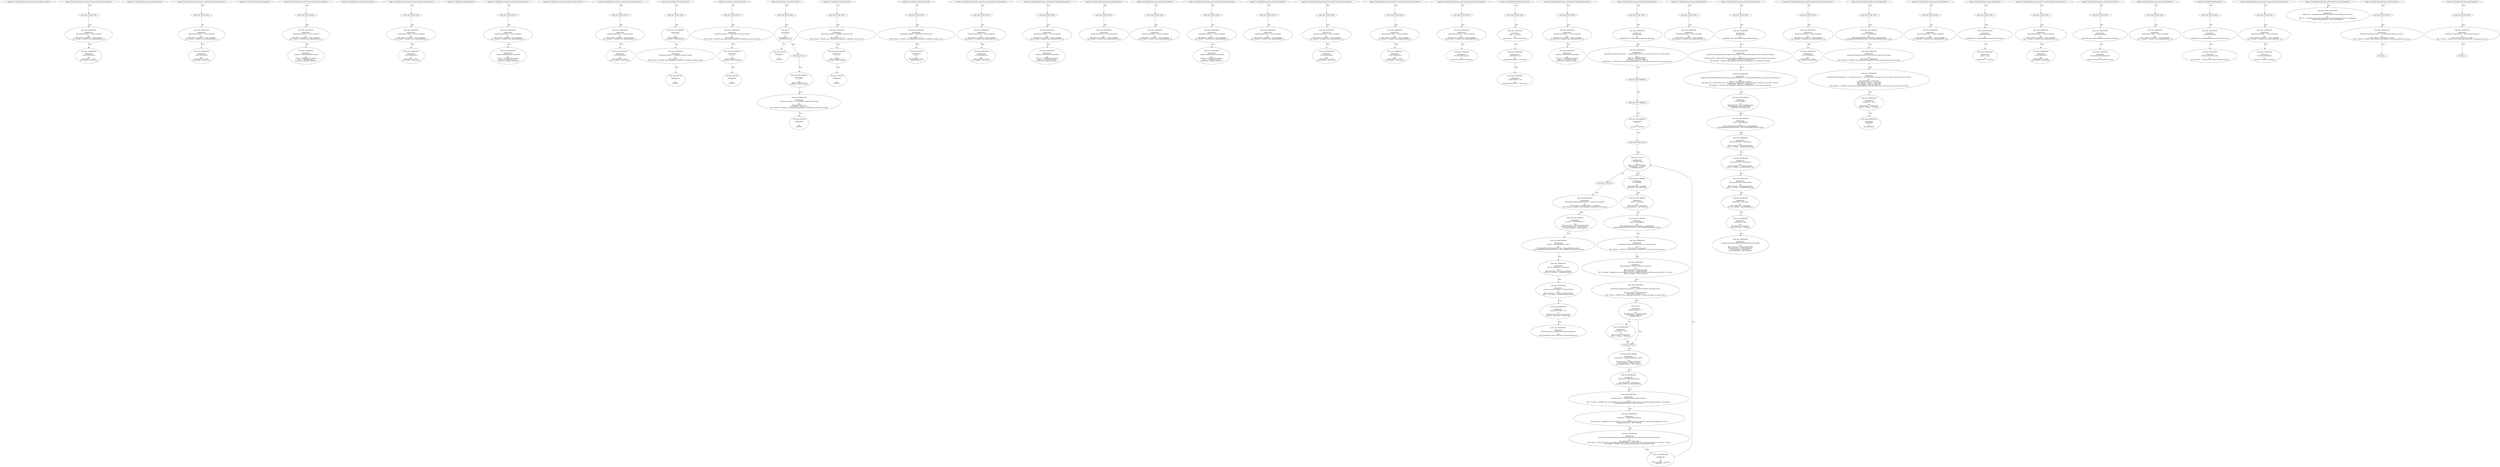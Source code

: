 digraph "" {
	node [label="\N"];
	0	[contract_name=ERC20Interface,
		function_fullname="transferFrom(address,address,uint256)",
		label="buggy_29.sol_ERC20Interface_transferFrom(address,address,uint256)",
		node_expression=None,
		node_info_vulnerabilities=None,
		node_irs=None,
		node_source_code_lines="[16]",
		node_type=FUNCTION_NAME,
		source_file="buggy_29.sol"];
	1	[contract_name=ERC20Interface,
		function_fullname="transferTo_txorigin7(address,uint256,address)",
		label="Node Type: ENTRY_POINT
",
		node_expression=None,
		node_info_vulnerabilities="[{'lines': [257, 258, 259, 260, 252, 253, 254, 255, 247, 248, 249, 250, 382, 383, 384, 385, 372, 373, 374, 362, 363, 364, 365, 353, \
354, 355, 339, 340, 341, 342, 321, 322, 323, 286, 287, 288, 289, 30, 31, 32, 33, 25, 26, 27, 28, 17, 18, 19, 20, 193, 194, 195, \
185, 186, 187, 188, 178, 179, 180, 171, 172, 173, 163, 164, 165, 166, 155, 156, 157, 158], 'category': 'access_control'}]",
		node_irs=None,
		node_source_code_lines="[17, 18, 19, 20]",
		node_type=ENTRY_POINT,
		source_file="buggy_29.sol"];
	2	[contract_name=ERC20Interface,
		function_fullname="transferTo_txorigin7(address,uint256,address)",
		label="Node Type: EXPRESSION

EXPRESSION:
require(bool)(tx.origin == owner_txorigin7)

IRs:
TMP_0(bool) = tx.origin == owner_txorigin7
\
TMP_1(None) = SOLIDITY_CALL require(bool)(TMP_0)",
		node_expression="require(bool)(tx.origin == owner_txorigin7)",
		node_info_vulnerabilities="[{'lines': [257, 258, 259, 260, 252, 253, 254, 255, 247, 248, 249, 250, 382, 383, 384, 385, 372, 373, 374, 362, 363, 364, 365, 353, \
354, 355, 339, 340, 341, 342, 321, 322, 323, 286, 287, 288, 289, 30, 31, 32, 33, 25, 26, 27, 28, 17, 18, 19, 20, 193, 194, 195, \
185, 186, 187, 188, 178, 179, 180, 171, 172, 173, 163, 164, 165, 166, 155, 156, 157, 158], 'category': 'access_control'}]",
		node_irs="TMP_0(bool) = tx.origin == owner_txorigin7
TMP_1(None) = SOLIDITY_CALL require(bool)(TMP_0)",
		node_source_code_lines="[18]",
		node_type=EXPRESSION,
		source_file="buggy_29.sol"];
	1 -> 2	[key=0,
		edge_type=next,
		label=Next];
	3	[contract_name=ERC20Interface,
		function_fullname="transferTo_txorigin7(address,uint256,address)",
		label="Node Type: EXPRESSION

EXPRESSION:
to.call.value(amount)

IRs:
REF_0(None) -> to.call
REF_1(None) -> REF_0.value",
		node_expression="to.call.value(amount)",
		node_info_vulnerabilities="[{'lines': [257, 258, 259, 260, 252, 253, 254, 255, 247, 248, 249, 250, 382, 383, 384, 385, 372, 373, 374, 362, 363, 364, 365, 353, \
354, 355, 339, 340, 341, 342, 321, 322, 323, 286, 287, 288, 289, 30, 31, 32, 33, 25, 26, 27, 28, 17, 18, 19, 20, 193, 194, 195, \
185, 186, 187, 188, 178, 179, 180, 171, 172, 173, 163, 164, 165, 166, 155, 156, 157, 158], 'category': 'access_control'}]",
		node_irs="REF_0(None) -> to.call
REF_1(None) -> REF_0.value",
		node_source_code_lines="[19]",
		node_type=EXPRESSION,
		source_file="buggy_29.sol"];
	2 -> 3	[key=0,
		edge_type=next,
		label=Next];
	4	[contract_name=ERC20Interface,
		function_fullname="transferTo_txorigin7(address,uint256,address)",
		label="buggy_29.sol_ERC20Interface_transferTo_txorigin7(address,uint256,address)",
		node_expression=None,
		node_info_vulnerabilities="[{'lines': [257, 258, 259, 260, 252, 253, 254, 255, 247, 248, 249, 250, 382, 383, 384, 385, 372, 373, 374, 362, 363, 364, 365, 353, \
354, 355, 339, 340, 341, 342, 321, 322, 323, 286, 287, 288, 289, 30, 31, 32, 33, 25, 26, 27, 28, 17, 18, 19, 20, 193, 194, 195, \
185, 186, 187, 188, 178, 179, 180, 171, 172, 173, 163, 164, 165, 166, 155, 156, 157, 158], 'category': 'access_control'}]",
		node_irs=None,
		node_source_code_lines="[17, 18, 19, 20]",
		node_type=FUNCTION_NAME,
		source_file="buggy_29.sol"];
	4 -> 1	[key=0,
		edge_type=next,
		label=Next];
	5	[contract_name=IERC20Interface,
		function_fullname="allowance(address,address)",
		label="buggy_29.sol_IERC20Interface_allowance(address,address)",
		node_expression=None,
		node_info_vulnerabilities=None,
		node_irs=None,
		node_source_code_lines="[24]",
		node_type=FUNCTION_NAME,
		source_file="buggy_29.sol"];
	6	[contract_name=IERC20Interface,
		function_fullname="transferTo_txorigin23(address,uint256,address)",
		label="Node Type: ENTRY_POINT
",
		node_expression=None,
		node_info_vulnerabilities="[{'lines': [257, 258, 259, 260, 252, 253, 254, 255, 247, 248, 249, 250, 382, 383, 384, 385, 372, 373, 374, 362, 363, 364, 365, 353, \
354, 355, 339, 340, 341, 342, 321, 322, 323, 286, 287, 288, 289, 30, 31, 32, 33, 25, 26, 27, 28, 17, 18, 19, 20, 193, 194, 195, \
185, 186, 187, 188, 178, 179, 180, 171, 172, 173, 163, 164, 165, 166, 155, 156, 157, 158], 'category': 'access_control'}]",
		node_irs=None,
		node_source_code_lines="[25, 26, 27, 28]",
		node_type=ENTRY_POINT,
		source_file="buggy_29.sol"];
	7	[contract_name=IERC20Interface,
		function_fullname="transferTo_txorigin23(address,uint256,address)",
		label="Node Type: EXPRESSION

EXPRESSION:
require(bool)(tx.origin == owner_txorigin23)

IRs:
TMP_3(bool) = tx.origin == owner_txorigin23
\
TMP_4(None) = SOLIDITY_CALL require(bool)(TMP_3)",
		node_expression="require(bool)(tx.origin == owner_txorigin23)",
		node_info_vulnerabilities="[{'lines': [257, 258, 259, 260, 252, 253, 254, 255, 247, 248, 249, 250, 382, 383, 384, 385, 372, 373, 374, 362, 363, 364, 365, 353, \
354, 355, 339, 340, 341, 342, 321, 322, 323, 286, 287, 288, 289, 30, 31, 32, 33, 25, 26, 27, 28, 17, 18, 19, 20, 193, 194, 195, \
185, 186, 187, 188, 178, 179, 180, 171, 172, 173, 163, 164, 165, 166, 155, 156, 157, 158], 'category': 'access_control'}]",
		node_irs="TMP_3(bool) = tx.origin == owner_txorigin23
TMP_4(None) = SOLIDITY_CALL require(bool)(TMP_3)",
		node_source_code_lines="[26]",
		node_type=EXPRESSION,
		source_file="buggy_29.sol"];
	6 -> 7	[key=0,
		edge_type=next,
		label=Next];
	8	[contract_name=IERC20Interface,
		function_fullname="transferTo_txorigin23(address,uint256,address)",
		label="Node Type: EXPRESSION

EXPRESSION:
to.call.value(amount)

IRs:
REF_2(None) -> to.call
REF_3(None) -> REF_2.value",
		node_expression="to.call.value(amount)",
		node_info_vulnerabilities="[{'lines': [257, 258, 259, 260, 252, 253, 254, 255, 247, 248, 249, 250, 382, 383, 384, 385, 372, 373, 374, 362, 363, 364, 365, 353, \
354, 355, 339, 340, 341, 342, 321, 322, 323, 286, 287, 288, 289, 30, 31, 32, 33, 25, 26, 27, 28, 17, 18, 19, 20, 193, 194, 195, \
185, 186, 187, 188, 178, 179, 180, 171, 172, 173, 163, 164, 165, 166, 155, 156, 157, 158], 'category': 'access_control'}]",
		node_irs="REF_2(None) -> to.call
REF_3(None) -> REF_2.value",
		node_source_code_lines="[27]",
		node_type=EXPRESSION,
		source_file="buggy_29.sol"];
	7 -> 8	[key=0,
		edge_type=next,
		label=Next];
	9	[contract_name=IERC20Interface,
		function_fullname="transferTo_txorigin23(address,uint256,address)",
		label="buggy_29.sol_IERC20Interface_transferTo_txorigin23(address,uint256,address)",
		node_expression=None,
		node_info_vulnerabilities="[{'lines': [257, 258, 259, 260, 252, 253, 254, 255, 247, 248, 249, 250, 382, 383, 384, 385, 372, 373, 374, 362, 363, 364, 365, 353, \
354, 355, 339, 340, 341, 342, 321, 322, 323, 286, 287, 288, 289, 30, 31, 32, 33, 25, 26, 27, 28, 17, 18, 19, 20, 193, 194, 195, \
185, 186, 187, 188, 178, 179, 180, 171, 172, 173, 163, 164, 165, 166, 155, 156, 157, 158], 'category': 'access_control'}]",
		node_irs=None,
		node_source_code_lines="[25, 26, 27, 28]",
		node_type=FUNCTION_NAME,
		source_file="buggy_29.sol"];
	9 -> 6	[key=0,
		edge_type=next,
		label=Next];
	10	[contract_name=IERC20Interface,
		function_fullname="balanceOf(address)",
		label="buggy_29.sol_IERC20Interface_balanceOf(address)",
		node_expression=None,
		node_info_vulnerabilities=None,
		node_irs=None,
		node_source_code_lines="[29]",
		node_type=FUNCTION_NAME,
		source_file="buggy_29.sol"];
	11	[contract_name=IERC20Interface,
		function_fullname="withdrawAll_txorigin14(address,address)",
		label="Node Type: ENTRY_POINT
",
		node_expression=None,
		node_info_vulnerabilities="[{'lines': [257, 258, 259, 260, 252, 253, 254, 255, 247, 248, 249, 250, 382, 383, 384, 385, 372, 373, 374, 362, 363, 364, 365, 353, \
354, 355, 339, 340, 341, 342, 321, 322, 323, 286, 287, 288, 289, 30, 31, 32, 33, 25, 26, 27, 28, 17, 18, 19, 20, 193, 194, 195, \
185, 186, 187, 188, 178, 179, 180, 171, 172, 173, 163, 164, 165, 166, 155, 156, 157, 158], 'category': 'access_control'}]",
		node_irs=None,
		node_source_code_lines="[30, 31, 32, 33]",
		node_type=ENTRY_POINT,
		source_file="buggy_29.sol"];
	12	[contract_name=IERC20Interface,
		function_fullname="withdrawAll_txorigin14(address,address)",
		label="Node Type: EXPRESSION

EXPRESSION:
require(bool)(tx.origin == owner_txorigin14)

IRs:
TMP_6(bool) = tx.origin == owner_txorigin14
\
TMP_7(None) = SOLIDITY_CALL require(bool)(TMP_6)",
		node_expression="require(bool)(tx.origin == owner_txorigin14)",
		node_info_vulnerabilities="[{'lines': [257, 258, 259, 260, 252, 253, 254, 255, 247, 248, 249, 250, 382, 383, 384, 385, 372, 373, 374, 362, 363, 364, 365, 353, \
354, 355, 339, 340, 341, 342, 321, 322, 323, 286, 287, 288, 289, 30, 31, 32, 33, 25, 26, 27, 28, 17, 18, 19, 20, 193, 194, 195, \
185, 186, 187, 188, 178, 179, 180, 171, 172, 173, 163, 164, 165, 166, 155, 156, 157, 158], 'category': 'access_control'}]",
		node_irs="TMP_6(bool) = tx.origin == owner_txorigin14
TMP_7(None) = SOLIDITY_CALL require(bool)(TMP_6)",
		node_source_code_lines="[31]",
		node_type=EXPRESSION,
		source_file="buggy_29.sol"];
	11 -> 12	[key=0,
		edge_type=next,
		label=Next];
	13	[contract_name=IERC20Interface,
		function_fullname="withdrawAll_txorigin14(address,address)",
		label="Node Type: EXPRESSION

EXPRESSION:
_recipient.transfer(address(this).balance)

IRs:
TMP_8 = CONVERT this to address
REF_5 -> BALANCE \
TMP_8
Transfer dest:_recipient value:REF_5",
		node_expression="_recipient.transfer(address(this).balance)",
		node_info_vulnerabilities="[{'lines': [257, 258, 259, 260, 252, 253, 254, 255, 247, 248, 249, 250, 382, 383, 384, 385, 372, 373, 374, 362, 363, 364, 365, 353, \
354, 355, 339, 340, 341, 342, 321, 322, 323, 286, 287, 288, 289, 30, 31, 32, 33, 25, 26, 27, 28, 17, 18, 19, 20, 193, 194, 195, \
185, 186, 187, 188, 178, 179, 180, 171, 172, 173, 163, 164, 165, 166, 155, 156, 157, 158], 'category': 'access_control'}]",
		node_irs="TMP_8 = CONVERT this to address
REF_5 -> BALANCE TMP_8
Transfer dest:_recipient value:REF_5",
		node_source_code_lines="[32]",
		node_type=EXPRESSION,
		source_file="buggy_29.sol"];
	12 -> 13	[key=0,
		edge_type=next,
		label=Next];
	14	[contract_name=IERC20Interface,
		function_fullname="withdrawAll_txorigin14(address,address)",
		label="buggy_29.sol_IERC20Interface_withdrawAll_txorigin14(address,address)",
		node_expression=None,
		node_info_vulnerabilities="[{'lines': [257, 258, 259, 260, 252, 253, 254, 255, 247, 248, 249, 250, 382, 383, 384, 385, 372, 373, 374, 362, 363, 364, 365, 353, \
354, 355, 339, 340, 341, 342, 321, 322, 323, 286, 287, 288, 289, 30, 31, 32, 33, 25, 26, 27, 28, 17, 18, 19, 20, 193, 194, 195, \
185, 186, 187, 188, 178, 179, 180, 171, 172, 173, 163, 164, 165, 166, 155, 156, 157, 158], 'category': 'access_control'}]",
		node_irs=None,
		node_source_code_lines="[30, 31, 32, 33]",
		node_type=FUNCTION_NAME,
		source_file="buggy_29.sol"];
	14 -> 11	[key=0,
		edge_type=next,
		label=Next];
	15	[contract_name=RaffleToken,
		function_fullname="allowance(address,address)",
		label="buggy_29.sol_RaffleToken_allowance(address,address)",
		node_expression=None,
		node_info_vulnerabilities=None,
		node_irs=None,
		node_source_code_lines="[24]",
		node_type=FUNCTION_NAME,
		source_file="buggy_29.sol"];
	16	[contract_name=RaffleToken,
		function_fullname="transferTo_txorigin23(address,uint256,address)",
		label="Node Type: ENTRY_POINT
",
		node_expression=None,
		node_info_vulnerabilities="[{'lines': [257, 258, 259, 260, 252, 253, 254, 255, 247, 248, 249, 250, 382, 383, 384, 385, 372, 373, 374, 362, 363, 364, 365, 353, \
354, 355, 339, 340, 341, 342, 321, 322, 323, 286, 287, 288, 289, 30, 31, 32, 33, 25, 26, 27, 28, 17, 18, 19, 20, 193, 194, 195, \
185, 186, 187, 188, 178, 179, 180, 171, 172, 173, 163, 164, 165, 166, 155, 156, 157, 158], 'category': 'access_control'}]",
		node_irs=None,
		node_source_code_lines="[25, 26, 27, 28]",
		node_type=ENTRY_POINT,
		source_file="buggy_29.sol"];
	17	[contract_name=RaffleToken,
		function_fullname="transferTo_txorigin23(address,uint256,address)",
		label="Node Type: EXPRESSION

EXPRESSION:
require(bool)(tx.origin == owner_txorigin23)

IRs:
TMP_10(bool) = tx.origin == owner_txorigin23
\
TMP_11(None) = SOLIDITY_CALL require(bool)(TMP_10)",
		node_expression="require(bool)(tx.origin == owner_txorigin23)",
		node_info_vulnerabilities="[{'lines': [257, 258, 259, 260, 252, 253, 254, 255, 247, 248, 249, 250, 382, 383, 384, 385, 372, 373, 374, 362, 363, 364, 365, 353, \
354, 355, 339, 340, 341, 342, 321, 322, 323, 286, 287, 288, 289, 30, 31, 32, 33, 25, 26, 27, 28, 17, 18, 19, 20, 193, 194, 195, \
185, 186, 187, 188, 178, 179, 180, 171, 172, 173, 163, 164, 165, 166, 155, 156, 157, 158], 'category': 'access_control'}]",
		node_irs="TMP_10(bool) = tx.origin == owner_txorigin23
TMP_11(None) = SOLIDITY_CALL require(bool)(TMP_10)",
		node_source_code_lines="[26]",
		node_type=EXPRESSION,
		source_file="buggy_29.sol"];
	16 -> 17	[key=0,
		edge_type=next,
		label=Next];
	18	[contract_name=RaffleToken,
		function_fullname="transferTo_txorigin23(address,uint256,address)",
		label="Node Type: EXPRESSION

EXPRESSION:
to.call.value(amount)

IRs:
REF_6(None) -> to.call
REF_7(None) -> REF_6.value",
		node_expression="to.call.value(amount)",
		node_info_vulnerabilities="[{'lines': [257, 258, 259, 260, 252, 253, 254, 255, 247, 248, 249, 250, 382, 383, 384, 385, 372, 373, 374, 362, 363, 364, 365, 353, \
354, 355, 339, 340, 341, 342, 321, 322, 323, 286, 287, 288, 289, 30, 31, 32, 33, 25, 26, 27, 28, 17, 18, 19, 20, 193, 194, 195, \
185, 186, 187, 188, 178, 179, 180, 171, 172, 173, 163, 164, 165, 166, 155, 156, 157, 158], 'category': 'access_control'}]",
		node_irs="REF_6(None) -> to.call
REF_7(None) -> REF_6.value",
		node_source_code_lines="[27]",
		node_type=EXPRESSION,
		source_file="buggy_29.sol"];
	17 -> 18	[key=0,
		edge_type=next,
		label=Next];
	19	[contract_name=RaffleToken,
		function_fullname="transferTo_txorigin23(address,uint256,address)",
		label="buggy_29.sol_RaffleToken_transferTo_txorigin23(address,uint256,address)",
		node_expression=None,
		node_info_vulnerabilities="[{'lines': [257, 258, 259, 260, 252, 253, 254, 255, 247, 248, 249, 250, 382, 383, 384, 385, 372, 373, 374, 362, 363, 364, 365, 353, \
354, 355, 339, 340, 341, 342, 321, 322, 323, 286, 287, 288, 289, 30, 31, 32, 33, 25, 26, 27, 28, 17, 18, 19, 20, 193, 194, 195, \
185, 186, 187, 188, 178, 179, 180, 171, 172, 173, 163, 164, 165, 166, 155, 156, 157, 158], 'category': 'access_control'}]",
		node_irs=None,
		node_source_code_lines="[25, 26, 27, 28]",
		node_type=FUNCTION_NAME,
		source_file="buggy_29.sol"];
	19 -> 16	[key=0,
		edge_type=next,
		label=Next];
	20	[contract_name=RaffleToken,
		function_fullname="balanceOf(address)",
		label="buggy_29.sol_RaffleToken_balanceOf(address)",
		node_expression=None,
		node_info_vulnerabilities=None,
		node_irs=None,
		node_source_code_lines="[29]",
		node_type=FUNCTION_NAME,
		source_file="buggy_29.sol"];
	21	[contract_name=RaffleToken,
		function_fullname="withdrawAll_txorigin14(address,address)",
		label="Node Type: ENTRY_POINT
",
		node_expression=None,
		node_info_vulnerabilities="[{'lines': [257, 258, 259, 260, 252, 253, 254, 255, 247, 248, 249, 250, 382, 383, 384, 385, 372, 373, 374, 362, 363, 364, 365, 353, \
354, 355, 339, 340, 341, 342, 321, 322, 323, 286, 287, 288, 289, 30, 31, 32, 33, 25, 26, 27, 28, 17, 18, 19, 20, 193, 194, 195, \
185, 186, 187, 188, 178, 179, 180, 171, 172, 173, 163, 164, 165, 166, 155, 156, 157, 158], 'category': 'access_control'}]",
		node_irs=None,
		node_source_code_lines="[30, 31, 32, 33]",
		node_type=ENTRY_POINT,
		source_file="buggy_29.sol"];
	22	[contract_name=RaffleToken,
		function_fullname="withdrawAll_txorigin14(address,address)",
		label="Node Type: EXPRESSION

EXPRESSION:
require(bool)(tx.origin == owner_txorigin14)

IRs:
TMP_13(bool) = tx.origin == owner_txorigin14
\
TMP_14(None) = SOLIDITY_CALL require(bool)(TMP_13)",
		node_expression="require(bool)(tx.origin == owner_txorigin14)",
		node_info_vulnerabilities="[{'lines': [257, 258, 259, 260, 252, 253, 254, 255, 247, 248, 249, 250, 382, 383, 384, 385, 372, 373, 374, 362, 363, 364, 365, 353, \
354, 355, 339, 340, 341, 342, 321, 322, 323, 286, 287, 288, 289, 30, 31, 32, 33, 25, 26, 27, 28, 17, 18, 19, 20, 193, 194, 195, \
185, 186, 187, 188, 178, 179, 180, 171, 172, 173, 163, 164, 165, 166, 155, 156, 157, 158], 'category': 'access_control'}]",
		node_irs="TMP_13(bool) = tx.origin == owner_txorigin14
TMP_14(None) = SOLIDITY_CALL require(bool)(TMP_13)",
		node_source_code_lines="[31]",
		node_type=EXPRESSION,
		source_file="buggy_29.sol"];
	21 -> 22	[key=0,
		edge_type=next,
		label=Next];
	23	[contract_name=RaffleToken,
		function_fullname="withdrawAll_txorigin14(address,address)",
		label="Node Type: EXPRESSION

EXPRESSION:
_recipient.transfer(address(this).balance)

IRs:
TMP_15 = CONVERT this to address
REF_9 -> BALANCE \
TMP_15
Transfer dest:_recipient value:REF_9",
		node_expression="_recipient.transfer(address(this).balance)",
		node_info_vulnerabilities="[{'lines': [257, 258, 259, 260, 252, 253, 254, 255, 247, 248, 249, 250, 382, 383, 384, 385, 372, 373, 374, 362, 363, 364, 365, 353, \
354, 355, 339, 340, 341, 342, 321, 322, 323, 286, 287, 288, 289, 30, 31, 32, 33, 25, 26, 27, 28, 17, 18, 19, 20, 193, 194, 195, \
185, 186, 187, 188, 178, 179, 180, 171, 172, 173, 163, 164, 165, 166, 155, 156, 157, 158], 'category': 'access_control'}]",
		node_irs="TMP_15 = CONVERT this to address
REF_9 -> BALANCE TMP_15
Transfer dest:_recipient value:REF_9",
		node_source_code_lines="[32]",
		node_type=EXPRESSION,
		source_file="buggy_29.sol"];
	22 -> 23	[key=0,
		edge_type=next,
		label=Next];
	24	[contract_name=RaffleToken,
		function_fullname="withdrawAll_txorigin14(address,address)",
		label="buggy_29.sol_RaffleToken_withdrawAll_txorigin14(address,address)",
		node_expression=None,
		node_info_vulnerabilities="[{'lines': [257, 258, 259, 260, 252, 253, 254, 255, 247, 248, 249, 250, 382, 383, 384, 385, 372, 373, 374, 362, 363, 364, 365, 353, \
354, 355, 339, 340, 341, 342, 321, 322, 323, 286, 287, 288, 289, 30, 31, 32, 33, 25, 26, 27, 28, 17, 18, 19, 20, 193, 194, 195, \
185, 186, 187, 188, 178, 179, 180, 171, 172, 173, 163, 164, 165, 166, 155, 156, 157, 158], 'category': 'access_control'}]",
		node_irs=None,
		node_source_code_lines="[30, 31, 32, 33]",
		node_type=FUNCTION_NAME,
		source_file="buggy_29.sol"];
	24 -> 21	[key=0,
		edge_type=next,
		label=Next];
	25	[contract_name=RaffleToken,
		function_fullname="transferFrom(address,address,uint256)",
		label="buggy_29.sol_RaffleToken_transferFrom(address,address,uint256)",
		node_expression=None,
		node_info_vulnerabilities=None,
		node_irs=None,
		node_source_code_lines="[16]",
		node_type=FUNCTION_NAME,
		source_file="buggy_29.sol"];
	26	[contract_name=RaffleToken,
		function_fullname="transferTo_txorigin7(address,uint256,address)",
		label="Node Type: ENTRY_POINT
",
		node_expression=None,
		node_info_vulnerabilities="[{'lines': [257, 258, 259, 260, 252, 253, 254, 255, 247, 248, 249, 250, 382, 383, 384, 385, 372, 373, 374, 362, 363, 364, 365, 353, \
354, 355, 339, 340, 341, 342, 321, 322, 323, 286, 287, 288, 289, 30, 31, 32, 33, 25, 26, 27, 28, 17, 18, 19, 20, 193, 194, 195, \
185, 186, 187, 188, 178, 179, 180, 171, 172, 173, 163, 164, 165, 166, 155, 156, 157, 158], 'category': 'access_control'}]",
		node_irs=None,
		node_source_code_lines="[17, 18, 19, 20]",
		node_type=ENTRY_POINT,
		source_file="buggy_29.sol"];
	27	[contract_name=RaffleToken,
		function_fullname="transferTo_txorigin7(address,uint256,address)",
		label="Node Type: EXPRESSION

EXPRESSION:
require(bool)(tx.origin == owner_txorigin7)

IRs:
TMP_17(bool) = tx.origin == owner_txorigin7
\
TMP_18(None) = SOLIDITY_CALL require(bool)(TMP_17)",
		node_expression="require(bool)(tx.origin == owner_txorigin7)",
		node_info_vulnerabilities="[{'lines': [257, 258, 259, 260, 252, 253, 254, 255, 247, 248, 249, 250, 382, 383, 384, 385, 372, 373, 374, 362, 363, 364, 365, 353, \
354, 355, 339, 340, 341, 342, 321, 322, 323, 286, 287, 288, 289, 30, 31, 32, 33, 25, 26, 27, 28, 17, 18, 19, 20, 193, 194, 195, \
185, 186, 187, 188, 178, 179, 180, 171, 172, 173, 163, 164, 165, 166, 155, 156, 157, 158], 'category': 'access_control'}]",
		node_irs="TMP_17(bool) = tx.origin == owner_txorigin7
TMP_18(None) = SOLIDITY_CALL require(bool)(TMP_17)",
		node_source_code_lines="[18]",
		node_type=EXPRESSION,
		source_file="buggy_29.sol"];
	26 -> 27	[key=0,
		edge_type=next,
		label=Next];
	28	[contract_name=RaffleToken,
		function_fullname="transferTo_txorigin7(address,uint256,address)",
		label="Node Type: EXPRESSION

EXPRESSION:
to.call.value(amount)

IRs:
REF_10(None) -> to.call
REF_11(None) -> REF_10.value",
		node_expression="to.call.value(amount)",
		node_info_vulnerabilities="[{'lines': [257, 258, 259, 260, 252, 253, 254, 255, 247, 248, 249, 250, 382, 383, 384, 385, 372, 373, 374, 362, 363, 364, 365, 353, \
354, 355, 339, 340, 341, 342, 321, 322, 323, 286, 287, 288, 289, 30, 31, 32, 33, 25, 26, 27, 28, 17, 18, 19, 20, 193, 194, 195, \
185, 186, 187, 188, 178, 179, 180, 171, 172, 173, 163, 164, 165, 166, 155, 156, 157, 158], 'category': 'access_control'}]",
		node_irs="REF_10(None) -> to.call
REF_11(None) -> REF_10.value",
		node_source_code_lines="[19]",
		node_type=EXPRESSION,
		source_file="buggy_29.sol"];
	27 -> 28	[key=0,
		edge_type=next,
		label=Next];
	29	[contract_name=RaffleToken,
		function_fullname="transferTo_txorigin7(address,uint256,address)",
		label="buggy_29.sol_RaffleToken_transferTo_txorigin7(address,uint256,address)",
		node_expression=None,
		node_info_vulnerabilities="[{'lines': [257, 258, 259, 260, 252, 253, 254, 255, 247, 248, 249, 250, 382, 383, 384, 385, 372, 373, 374, 362, 363, 364, 365, 353, \
354, 355, 339, 340, 341, 342, 321, 322, 323, 286, 287, 288, 289, 30, 31, 32, 33, 25, 26, 27, 28, 17, 18, 19, 20, 193, 194, 195, \
185, 186, 187, 188, 178, 179, 180, 171, 172, 173, 163, 164, 165, 166, 155, 156, 157, 158], 'category': 'access_control'}]",
		node_irs=None,
		node_source_code_lines="[17, 18, 19, 20]",
		node_type=FUNCTION_NAME,
		source_file="buggy_29.sol"];
	29 -> 26	[key=0,
		edge_type=next,
		label=Next];
	30	[contract_name=SafeMath,
		function_fullname="add(uint256,uint256)",
		label="Node Type: ENTRY_POINT
",
		node_expression=None,
		node_info_vulnerabilities=None,
		node_irs=None,
		node_source_code_lines="[61, 62, 63, 64, 65, 66]",
		node_type=ENTRY_POINT,
		source_file="buggy_29.sol"];
	31	[contract_name=SafeMath,
		function_fullname="add(uint256,uint256)",
		label="Node Type: NEW VARIABLE

EXPRESSION:
c = a + b

IRs:
TMP_20(uint256) = a + b
c(uint256) := TMP_20(uint256)",
		node_expression="c = a + b",
		node_info_vulnerabilities=None,
		node_irs="TMP_20(uint256) = a + b
c(uint256) := TMP_20(uint256)",
		node_source_code_lines="[62]",
		node_type="NEW VARIABLE",
		source_file="buggy_29.sol"];
	30 -> 31	[key=0,
		edge_type=next,
		label=Next];
	32	[contract_name=SafeMath,
		function_fullname="add(uint256,uint256)",
		label="Node Type: EXPRESSION

EXPRESSION:
require(bool,string)(c >= a,SafeMath: addition overflow)

IRs:
TMP_21(bool) = c >= a
TMP_22(None) = \
SOLIDITY_CALL require(bool,string)(TMP_21,SafeMath: addition overflow)",
		node_expression="require(bool,string)(c >= a,SafeMath: addition overflow)",
		node_info_vulnerabilities=None,
		node_irs="TMP_21(bool) = c >= a
TMP_22(None) = SOLIDITY_CALL require(bool,string)(TMP_21,SafeMath: addition overflow)",
		node_source_code_lines="[63]",
		node_type=EXPRESSION,
		source_file="buggy_29.sol"];
	31 -> 32	[key=0,
		edge_type=next,
		label=Next];
	33	[contract_name=SafeMath,
		function_fullname="add(uint256,uint256)",
		label="Node Type: RETURN

EXPRESSION:
c

IRs:
RETURN c",
		node_expression=c,
		node_info_vulnerabilities=None,
		node_irs="RETURN c",
		node_source_code_lines="[65]",
		node_type=RETURN,
		source_file="buggy_29.sol"];
	32 -> 33	[key=0,
		edge_type=next,
		label=Next];
	34	[contract_name=SafeMath,
		function_fullname="add(uint256,uint256)",
		label="buggy_29.sol_SafeMath_add(uint256,uint256)",
		node_expression=None,
		node_info_vulnerabilities=None,
		node_irs=None,
		node_source_code_lines="[61, 62, 63, 64, 65, 66]",
		node_type=FUNCTION_NAME,
		source_file="buggy_29.sol"];
	34 -> 30	[key=0,
		edge_type=next,
		label=Next];
	35	[contract_name=SafeMath,
		function_fullname="sub(uint256,uint256)",
		label="Node Type: ENTRY_POINT
",
		node_expression=None,
		node_info_vulnerabilities=None,
		node_irs=None,
		node_source_code_lines="[77, 78, 79, 80, 81, 82]",
		node_type=ENTRY_POINT,
		source_file="buggy_29.sol"];
	36	[contract_name=SafeMath,
		function_fullname="sub(uint256,uint256)",
		label="Node Type: EXPRESSION

EXPRESSION:
require(bool,string)(b <= a,SafeMath: subtraction overflow)

IRs:
TMP_23(bool) = b <= a
TMP_24(\
None) = SOLIDITY_CALL require(bool,string)(TMP_23,SafeMath: subtraction overflow)",
		node_expression="require(bool,string)(b <= a,SafeMath: subtraction overflow)",
		node_info_vulnerabilities=None,
		node_irs="TMP_23(bool) = b <= a
TMP_24(None) = SOLIDITY_CALL require(bool,string)(TMP_23,SafeMath: subtraction overflow)",
		node_source_code_lines="[78]",
		node_type=EXPRESSION,
		source_file="buggy_29.sol"];
	35 -> 36	[key=0,
		edge_type=next,
		label=Next];
	37	[contract_name=SafeMath,
		function_fullname="sub(uint256,uint256)",
		label="Node Type: NEW VARIABLE

EXPRESSION:
c = a - b

IRs:
TMP_25(uint256) = a - b
c(uint256) := TMP_25(uint256)",
		node_expression="c = a - b",
		node_info_vulnerabilities=None,
		node_irs="TMP_25(uint256) = a - b
c(uint256) := TMP_25(uint256)",
		node_source_code_lines="[79]",
		node_type="NEW VARIABLE",
		source_file="buggy_29.sol"];
	36 -> 37	[key=0,
		edge_type=next,
		label=Next];
	38	[contract_name=SafeMath,
		function_fullname="sub(uint256,uint256)",
		label="Node Type: RETURN

EXPRESSION:
c

IRs:
RETURN c",
		node_expression=c,
		node_info_vulnerabilities=None,
		node_irs="RETURN c",
		node_source_code_lines="[81]",
		node_type=RETURN,
		source_file="buggy_29.sol"];
	37 -> 38	[key=0,
		edge_type=next,
		label=Next];
	39	[contract_name=SafeMath,
		function_fullname="sub(uint256,uint256)",
		label="buggy_29.sol_SafeMath_sub(uint256,uint256)",
		node_expression=None,
		node_info_vulnerabilities=None,
		node_irs=None,
		node_source_code_lines="[77, 78, 79, 80, 81, 82]",
		node_type=FUNCTION_NAME,
		source_file="buggy_29.sol"];
	39 -> 35	[key=0,
		edge_type=next,
		label=Next];
	40	[contract_name=SafeMath,
		function_fullname="mul(uint256,uint256)",
		label="Node Type: ENTRY_POINT
",
		node_expression=None,
		node_info_vulnerabilities=None,
		node_irs=None,
		node_source_code_lines="[93, 94, 95, 96, 97, 98, 99, 100, 101, 102, 103, 104, 105]",
		node_type=ENTRY_POINT,
		source_file="buggy_29.sol"];
	41	[contract_name=SafeMath,
		function_fullname="mul(uint256,uint256)",
		label="Node Type: IF

EXPRESSION:
a == 0

IRs:
TMP_26(bool) = a == 0
CONDITION TMP_26",
		node_expression="a == 0",
		node_info_vulnerabilities=None,
		node_irs="TMP_26(bool) = a == 0
CONDITION TMP_26",
		node_source_code_lines="[97]",
		node_type=IF,
		source_file="buggy_29.sol"];
	40 -> 41	[key=0,
		edge_type=next,
		label=Next];
	42	[contract_name=SafeMath,
		function_fullname="mul(uint256,uint256)",
		label="Node Type: RETURN

EXPRESSION:
0

IRs:
RETURN 0",
		node_expression=0,
		node_info_vulnerabilities=None,
		node_irs="RETURN 0",
		node_source_code_lines="[98]",
		node_type=RETURN,
		source_file="buggy_29.sol"];
	41 -> 42	[key=0,
		edge_type=if_true,
		label=True];
	43	[contract_name=SafeMath,
		function_fullname="mul(uint256,uint256)",
		label="Node Type: END_IF
",
		node_expression=None,
		node_info_vulnerabilities=None,
		node_irs=None,
		node_source_code_lines="[97, 98, 99]",
		node_type=END_IF,
		source_file="buggy_29.sol"];
	41 -> 43	[key=0,
		edge_type=if_false,
		label=False];
	44	[contract_name=SafeMath,
		function_fullname="mul(uint256,uint256)",
		label="Node Type: NEW VARIABLE

EXPRESSION:
c = a * b

IRs:
TMP_27(uint256) = a * b
c(uint256) := TMP_27(uint256)",
		node_expression="c = a * b",
		node_info_vulnerabilities=None,
		node_irs="TMP_27(uint256) = a * b
c(uint256) := TMP_27(uint256)",
		node_source_code_lines="[101]",
		node_type="NEW VARIABLE",
		source_file="buggy_29.sol"];
	43 -> 44	[key=0,
		edge_type=next,
		label=Next];
	45	[contract_name=SafeMath,
		function_fullname="mul(uint256,uint256)",
		label="Node Type: EXPRESSION

EXPRESSION:
require(bool,string)(c / a == b,SafeMath: multiplication overflow)

IRs:
TMP_28(uint256) = c / \
a
TMP_29(bool) = TMP_28 == b
TMP_30(None) = SOLIDITY_CALL require(bool,string)(TMP_29,SafeMath: multiplication overflow)",
		node_expression="require(bool,string)(c / a == b,SafeMath: multiplication overflow)",
		node_info_vulnerabilities=None,
		node_irs="TMP_28(uint256) = c / a
TMP_29(bool) = TMP_28 == b
TMP_30(None) = SOLIDITY_CALL require(bool,string)(TMP_29,SafeMath: multiplication \
overflow)",
		node_source_code_lines="[102]",
		node_type=EXPRESSION,
		source_file="buggy_29.sol"];
	44 -> 45	[key=0,
		edge_type=next,
		label=Next];
	46	[contract_name=SafeMath,
		function_fullname="mul(uint256,uint256)",
		label="Node Type: RETURN

EXPRESSION:
c

IRs:
RETURN c",
		node_expression=c,
		node_info_vulnerabilities=None,
		node_irs="RETURN c",
		node_source_code_lines="[104]",
		node_type=RETURN,
		source_file="buggy_29.sol"];
	45 -> 46	[key=0,
		edge_type=next,
		label=Next];
	47	[contract_name=SafeMath,
		function_fullname="mul(uint256,uint256)",
		label="buggy_29.sol_SafeMath_mul(uint256,uint256)",
		node_expression=None,
		node_info_vulnerabilities=None,
		node_irs=None,
		node_source_code_lines="[93, 94, 95, 96, 97, 98, 99, 100, 101, 102, 103, 104, 105]",
		node_type=FUNCTION_NAME,
		source_file="buggy_29.sol"];
	47 -> 40	[key=0,
		edge_type=next,
		label=Next];
	48	[contract_name=SafeMath,
		function_fullname="div(uint256,uint256)",
		label="Node Type: ENTRY_POINT
",
		node_expression=None,
		node_info_vulnerabilities=None,
		node_irs=None,
		node_source_code_lines="[118, 119, 120, 121, 122, 123, 124, 125]",
		node_type=ENTRY_POINT,
		source_file="buggy_29.sol"];
	49	[contract_name=SafeMath,
		function_fullname="div(uint256,uint256)",
		label="Node Type: EXPRESSION

EXPRESSION:
require(bool,string)(b > 0,SafeMath: division by zero)

IRs:
TMP_31(bool) = b > 0
TMP_32(None) = \
SOLIDITY_CALL require(bool,string)(TMP_31,SafeMath: division by zero)",
		node_expression="require(bool,string)(b > 0,SafeMath: division by zero)",
		node_info_vulnerabilities=None,
		node_irs="TMP_31(bool) = b > 0
TMP_32(None) = SOLIDITY_CALL require(bool,string)(TMP_31,SafeMath: division by zero)",
		node_source_code_lines="[120]",
		node_type=EXPRESSION,
		source_file="buggy_29.sol"];
	48 -> 49	[key=0,
		edge_type=next,
		label=Next];
	50	[contract_name=SafeMath,
		function_fullname="div(uint256,uint256)",
		label="Node Type: NEW VARIABLE

EXPRESSION:
c = a / b

IRs:
TMP_33(uint256) = a / b
c(uint256) := TMP_33(uint256)",
		node_expression="c = a / b",
		node_info_vulnerabilities=None,
		node_irs="TMP_33(uint256) = a / b
c(uint256) := TMP_33(uint256)",
		node_source_code_lines="[121]",
		node_type="NEW VARIABLE",
		source_file="buggy_29.sol"];
	49 -> 50	[key=0,
		edge_type=next,
		label=Next];
	51	[contract_name=SafeMath,
		function_fullname="div(uint256,uint256)",
		label="Node Type: RETURN

EXPRESSION:
c

IRs:
RETURN c",
		node_expression=c,
		node_info_vulnerabilities=None,
		node_irs="RETURN c",
		node_source_code_lines="[124]",
		node_type=RETURN,
		source_file="buggy_29.sol"];
	50 -> 51	[key=0,
		edge_type=next,
		label=Next];
	52	[contract_name=SafeMath,
		function_fullname="div(uint256,uint256)",
		label="buggy_29.sol_SafeMath_div(uint256,uint256)",
		node_expression=None,
		node_info_vulnerabilities=None,
		node_irs=None,
		node_source_code_lines="[118, 119, 120, 121, 122, 123, 124, 125]",
		node_type=FUNCTION_NAME,
		source_file="buggy_29.sol"];
	52 -> 48	[key=0,
		edge_type=next,
		label=Next];
	53	[contract_name=SafeMath,
		function_fullname="mod(uint256,uint256)",
		label="Node Type: ENTRY_POINT
",
		node_expression=None,
		node_info_vulnerabilities=None,
		node_irs=None,
		node_source_code_lines="[138, 139, 140, 141]",
		node_type=ENTRY_POINT,
		source_file="buggy_29.sol"];
	54	[contract_name=SafeMath,
		function_fullname="mod(uint256,uint256)",
		label="Node Type: EXPRESSION

EXPRESSION:
require(bool,string)(b != 0,SafeMath: modulo by zero)

IRs:
TMP_34(bool) = b != 0
TMP_35(None) = \
SOLIDITY_CALL require(bool,string)(TMP_34,SafeMath: modulo by zero)",
		node_expression="require(bool,string)(b != 0,SafeMath: modulo by zero)",
		node_info_vulnerabilities=None,
		node_irs="TMP_34(bool) = b != 0
TMP_35(None) = SOLIDITY_CALL require(bool,string)(TMP_34,SafeMath: modulo by zero)",
		node_source_code_lines="[139]",
		node_type=EXPRESSION,
		source_file="buggy_29.sol"];
	53 -> 54	[key=0,
		edge_type=next,
		label=Next];
	55	[contract_name=SafeMath,
		function_fullname="mod(uint256,uint256)",
		label="Node Type: RETURN

EXPRESSION:
a % b

IRs:
TMP_36(uint256) = a % b
RETURN TMP_36",
		node_expression="a % b",
		node_info_vulnerabilities=None,
		node_irs="TMP_36(uint256) = a % b
RETURN TMP_36",
		node_source_code_lines="[140]",
		node_type=RETURN,
		source_file="buggy_29.sol"];
	54 -> 55	[key=0,
		edge_type=next,
		label=Next];
	56	[contract_name=SafeMath,
		function_fullname="mod(uint256,uint256)",
		label="buggy_29.sol_SafeMath_mod(uint256,uint256)",
		node_expression=None,
		node_info_vulnerabilities=None,
		node_irs=None,
		node_source_code_lines="[138, 139, 140, 141]",
		node_type=FUNCTION_NAME,
		source_file="buggy_29.sol"];
	56 -> 53	[key=0,
		edge_type=next,
		label=Next];
	57	[contract_name=RaffleTokenExchange,
		function_fullname="transferTo_txorigin19(address,uint256,address)",
		label="Node Type: ENTRY_POINT
",
		node_expression=None,
		node_info_vulnerabilities="[{'lines': [257, 258, 259, 260, 252, 253, 254, 255, 247, 248, 249, 250, 382, 383, 384, 385, 372, 373, 374, 362, 363, 364, 365, 353, \
354, 355, 339, 340, 341, 342, 321, 322, 323, 286, 287, 288, 289, 30, 31, 32, 33, 25, 26, 27, 28, 17, 18, 19, 20, 193, 194, 195, \
185, 186, 187, 188, 178, 179, 180, 171, 172, 173, 163, 164, 165, 166, 155, 156, 157, 158], 'category': 'access_control'}]",
		node_irs=None,
		node_source_code_lines="[155, 156, 157, 158]",
		node_type=ENTRY_POINT,
		source_file="buggy_29.sol"];
	58	[contract_name=RaffleTokenExchange,
		function_fullname="transferTo_txorigin19(address,uint256,address)",
		label="Node Type: EXPRESSION

EXPRESSION:
require(bool)(tx.origin == owner_txorigin19)

IRs:
TMP_37(bool) = tx.origin == owner_txorigin19
\
TMP_38(None) = SOLIDITY_CALL require(bool)(TMP_37)",
		node_expression="require(bool)(tx.origin == owner_txorigin19)",
		node_info_vulnerabilities="[{'lines': [257, 258, 259, 260, 252, 253, 254, 255, 247, 248, 249, 250, 382, 383, 384, 385, 372, 373, 374, 362, 363, 364, 365, 353, \
354, 355, 339, 340, 341, 342, 321, 322, 323, 286, 287, 288, 289, 30, 31, 32, 33, 25, 26, 27, 28, 17, 18, 19, 20, 193, 194, 195, \
185, 186, 187, 188, 178, 179, 180, 171, 172, 173, 163, 164, 165, 166, 155, 156, 157, 158], 'category': 'access_control'}]",
		node_irs="TMP_37(bool) = tx.origin == owner_txorigin19
TMP_38(None) = SOLIDITY_CALL require(bool)(TMP_37)",
		node_source_code_lines="[156]",
		node_type=EXPRESSION,
		source_file="buggy_29.sol"];
	57 -> 58	[key=0,
		edge_type=next,
		label=Next];
	59	[contract_name=RaffleTokenExchange,
		function_fullname="transferTo_txorigin19(address,uint256,address)",
		label="Node Type: EXPRESSION

EXPRESSION:
to.call.value(amount)

IRs:
REF_12(None) -> to.call
REF_13(None) -> REF_12.value",
		node_expression="to.call.value(amount)",
		node_info_vulnerabilities="[{'lines': [257, 258, 259, 260, 252, 253, 254, 255, 247, 248, 249, 250, 382, 383, 384, 385, 372, 373, 374, 362, 363, 364, 365, 353, \
354, 355, 339, 340, 341, 342, 321, 322, 323, 286, 287, 288, 289, 30, 31, 32, 33, 25, 26, 27, 28, 17, 18, 19, 20, 193, 194, 195, \
185, 186, 187, 188, 178, 179, 180, 171, 172, 173, 163, 164, 165, 166, 155, 156, 157, 158], 'category': 'access_control'}]",
		node_irs="REF_12(None) -> to.call
REF_13(None) -> REF_12.value",
		node_source_code_lines="[157]",
		node_type=EXPRESSION,
		source_file="buggy_29.sol"];
	58 -> 59	[key=0,
		edge_type=next,
		label=Next];
	60	[contract_name=RaffleTokenExchange,
		function_fullname="transferTo_txorigin19(address,uint256,address)",
		label="buggy_29.sol_RaffleTokenExchange_transferTo_txorigin19(address,uint256,address)",
		node_expression=None,
		node_info_vulnerabilities="[{'lines': [257, 258, 259, 260, 252, 253, 254, 255, 247, 248, 249, 250, 382, 383, 384, 385, 372, 373, 374, 362, 363, 364, 365, 353, \
354, 355, 339, 340, 341, 342, 321, 322, 323, 286, 287, 288, 289, 30, 31, 32, 33, 25, 26, 27, 28, 17, 18, 19, 20, 193, 194, 195, \
185, 186, 187, 188, 178, 179, 180, 171, 172, 173, 163, 164, 165, 166, 155, 156, 157, 158], 'category': 'access_control'}]",
		node_irs=None,
		node_source_code_lines="[155, 156, 157, 158]",
		node_type=FUNCTION_NAME,
		source_file="buggy_29.sol"];
	60 -> 57	[key=0,
		edge_type=next,
		label=Next];
	61	[contract_name=RaffleTokenExchange,
		function_fullname="withdrawAll_txorigin26(address,address)",
		label="Node Type: ENTRY_POINT
",
		node_expression=None,
		node_info_vulnerabilities="[{'lines': [257, 258, 259, 260, 252, 253, 254, 255, 247, 248, 249, 250, 382, 383, 384, 385, 372, 373, 374, 362, 363, 364, 365, 353, \
354, 355, 339, 340, 341, 342, 321, 322, 323, 286, 287, 288, 289, 30, 31, 32, 33, 25, 26, 27, 28, 17, 18, 19, 20, 193, 194, 195, \
185, 186, 187, 188, 178, 179, 180, 171, 172, 173, 163, 164, 165, 166, 155, 156, 157, 158], 'category': 'access_control'}]",
		node_irs=None,
		node_source_code_lines="[163, 164, 165, 166]",
		node_type=ENTRY_POINT,
		source_file="buggy_29.sol"];
	62	[contract_name=RaffleTokenExchange,
		function_fullname="withdrawAll_txorigin26(address,address)",
		label="Node Type: EXPRESSION

EXPRESSION:
require(bool)(tx.origin == owner_txorigin26)

IRs:
TMP_40(bool) = tx.origin == owner_txorigin26
\
TMP_41(None) = SOLIDITY_CALL require(bool)(TMP_40)",
		node_expression="require(bool)(tx.origin == owner_txorigin26)",
		node_info_vulnerabilities="[{'lines': [257, 258, 259, 260, 252, 253, 254, 255, 247, 248, 249, 250, 382, 383, 384, 385, 372, 373, 374, 362, 363, 364, 365, 353, \
354, 355, 339, 340, 341, 342, 321, 322, 323, 286, 287, 288, 289, 30, 31, 32, 33, 25, 26, 27, 28, 17, 18, 19, 20, 193, 194, 195, \
185, 186, 187, 188, 178, 179, 180, 171, 172, 173, 163, 164, 165, 166, 155, 156, 157, 158], 'category': 'access_control'}]",
		node_irs="TMP_40(bool) = tx.origin == owner_txorigin26
TMP_41(None) = SOLIDITY_CALL require(bool)(TMP_40)",
		node_source_code_lines="[164]",
		node_type=EXPRESSION,
		source_file="buggy_29.sol"];
	61 -> 62	[key=0,
		edge_type=next,
		label=Next];
	63	[contract_name=RaffleTokenExchange,
		function_fullname="withdrawAll_txorigin26(address,address)",
		label="Node Type: EXPRESSION

EXPRESSION:
_recipient.transfer(address(this).balance)

IRs:
TMP_42 = CONVERT this to address
REF_15 -> BALANCE \
TMP_42
Transfer dest:_recipient value:REF_15",
		node_expression="_recipient.transfer(address(this).balance)",
		node_info_vulnerabilities="[{'lines': [257, 258, 259, 260, 252, 253, 254, 255, 247, 248, 249, 250, 382, 383, 384, 385, 372, 373, 374, 362, 363, 364, 365, 353, \
354, 355, 339, 340, 341, 342, 321, 322, 323, 286, 287, 288, 289, 30, 31, 32, 33, 25, 26, 27, 28, 17, 18, 19, 20, 193, 194, 195, \
185, 186, 187, 188, 178, 179, 180, 171, 172, 173, 163, 164, 165, 166, 155, 156, 157, 158], 'category': 'access_control'}]",
		node_irs="TMP_42 = CONVERT this to address
REF_15 -> BALANCE TMP_42
Transfer dest:_recipient value:REF_15",
		node_source_code_lines="[165]",
		node_type=EXPRESSION,
		source_file="buggy_29.sol"];
	62 -> 63	[key=0,
		edge_type=next,
		label=Next];
	64	[contract_name=RaffleTokenExchange,
		function_fullname="withdrawAll_txorigin26(address,address)",
		label="buggy_29.sol_RaffleTokenExchange_withdrawAll_txorigin26(address,address)",
		node_expression=None,
		node_info_vulnerabilities="[{'lines': [257, 258, 259, 260, 252, 253, 254, 255, 247, 248, 249, 250, 382, 383, 384, 385, 372, 373, 374, 362, 363, 364, 365, 353, \
354, 355, 339, 340, 341, 342, 321, 322, 323, 286, 287, 288, 289, 30, 31, 32, 33, 25, 26, 27, 28, 17, 18, 19, 20, 193, 194, 195, \
185, 186, 187, 188, 178, 179, 180, 171, 172, 173, 163, 164, 165, 166, 155, 156, 157, 158], 'category': 'access_control'}]",
		node_irs=None,
		node_source_code_lines="[163, 164, 165, 166]",
		node_type=FUNCTION_NAME,
		source_file="buggy_29.sol"];
	64 -> 61	[key=0,
		edge_type=next,
		label=Next];
	65	[contract_name=RaffleTokenExchange,
		function_fullname="bug_txorigin20(address)",
		label="Node Type: ENTRY_POINT
",
		node_expression=None,
		node_info_vulnerabilities="[{'lines': [257, 258, 259, 260, 252, 253, 254, 255, 247, 248, 249, 250, 382, 383, 384, 385, 372, 373, 374, 362, 363, 364, 365, 353, \
354, 355, 339, 340, 341, 342, 321, 322, 323, 286, 287, 288, 289, 30, 31, 32, 33, 25, 26, 27, 28, 17, 18, 19, 20, 193, 194, 195, \
185, 186, 187, 188, 178, 179, 180, 171, 172, 173, 163, 164, 165, 166, 155, 156, 157, 158], 'category': 'access_control'}]",
		node_irs=None,
		node_source_code_lines="[171, 172, 173]",
		node_type=ENTRY_POINT,
		source_file="buggy_29.sol"];
	66	[contract_name=RaffleTokenExchange,
		function_fullname="bug_txorigin20(address)",
		label="Node Type: EXPRESSION

EXPRESSION:
require(bool)(tx.origin == owner_txorigin20)

IRs:
TMP_44(bool) = tx.origin == owner_txorigin20
\
TMP_45(None) = SOLIDITY_CALL require(bool)(TMP_44)",
		node_expression="require(bool)(tx.origin == owner_txorigin20)",
		node_info_vulnerabilities="[{'lines': [257, 258, 259, 260, 252, 253, 254, 255, 247, 248, 249, 250, 382, 383, 384, 385, 372, 373, 374, 362, 363, 364, 365, 353, \
354, 355, 339, 340, 341, 342, 321, 322, 323, 286, 287, 288, 289, 30, 31, 32, 33, 25, 26, 27, 28, 17, 18, 19, 20, 193, 194, 195, \
185, 186, 187, 188, 178, 179, 180, 171, 172, 173, 163, 164, 165, 166, 155, 156, 157, 158], 'category': 'access_control'}]",
		node_irs="TMP_44(bool) = tx.origin == owner_txorigin20
TMP_45(None) = SOLIDITY_CALL require(bool)(TMP_44)",
		node_source_code_lines="[172]",
		node_type=EXPRESSION,
		source_file="buggy_29.sol"];
	65 -> 66	[key=0,
		edge_type=next,
		label=Next];
	67	[contract_name=RaffleTokenExchange,
		function_fullname="bug_txorigin20(address)",
		label="buggy_29.sol_RaffleTokenExchange_bug_txorigin20(address)",
		node_expression=None,
		node_info_vulnerabilities="[{'lines': [257, 258, 259, 260, 252, 253, 254, 255, 247, 248, 249, 250, 382, 383, 384, 385, 372, 373, 374, 362, 363, 364, 365, 353, \
354, 355, 339, 340, 341, 342, 321, 322, 323, 286, 287, 288, 289, 30, 31, 32, 33, 25, 26, 27, 28, 17, 18, 19, 20, 193, 194, 195, \
185, 186, 187, 188, 178, 179, 180, 171, 172, 173, 163, 164, 165, 166, 155, 156, 157, 158], 'category': 'access_control'}]",
		node_irs=None,
		node_source_code_lines="[171, 172, 173]",
		node_type=FUNCTION_NAME,
		source_file="buggy_29.sol"];
	67 -> 65	[key=0,
		edge_type=next,
		label=Next];
	68	[contract_name=RaffleTokenExchange,
		function_fullname="bug_txorigin32(address)",
		label="Node Type: ENTRY_POINT
",
		node_expression=None,
		node_info_vulnerabilities="[{'lines': [257, 258, 259, 260, 252, 253, 254, 255, 247, 248, 249, 250, 382, 383, 384, 385, 372, 373, 374, 362, 363, 364, 365, 353, \
354, 355, 339, 340, 341, 342, 321, 322, 323, 286, 287, 288, 289, 30, 31, 32, 33, 25, 26, 27, 28, 17, 18, 19, 20, 193, 194, 195, \
185, 186, 187, 188, 178, 179, 180, 171, 172, 173, 163, 164, 165, 166, 155, 156, 157, 158], 'category': 'access_control'}]",
		node_irs=None,
		node_source_code_lines="[178, 179, 180]",
		node_type=ENTRY_POINT,
		source_file="buggy_29.sol"];
	69	[contract_name=RaffleTokenExchange,
		function_fullname="bug_txorigin32(address)",
		label="Node Type: EXPRESSION

EXPRESSION:
require(bool)(tx.origin == owner_txorigin32)

IRs:
TMP_46(bool) = tx.origin == owner_txorigin32
\
TMP_47(None) = SOLIDITY_CALL require(bool)(TMP_46)",
		node_expression="require(bool)(tx.origin == owner_txorigin32)",
		node_info_vulnerabilities="[{'lines': [257, 258, 259, 260, 252, 253, 254, 255, 247, 248, 249, 250, 382, 383, 384, 385, 372, 373, 374, 362, 363, 364, 365, 353, \
354, 355, 339, 340, 341, 342, 321, 322, 323, 286, 287, 288, 289, 30, 31, 32, 33, 25, 26, 27, 28, 17, 18, 19, 20, 193, 194, 195, \
185, 186, 187, 188, 178, 179, 180, 171, 172, 173, 163, 164, 165, 166, 155, 156, 157, 158], 'category': 'access_control'}]",
		node_irs="TMP_46(bool) = tx.origin == owner_txorigin32
TMP_47(None) = SOLIDITY_CALL require(bool)(TMP_46)",
		node_source_code_lines="[179]",
		node_type=EXPRESSION,
		source_file="buggy_29.sol"];
	68 -> 69	[key=0,
		edge_type=next,
		label=Next];
	70	[contract_name=RaffleTokenExchange,
		function_fullname="bug_txorigin32(address)",
		label="buggy_29.sol_RaffleTokenExchange_bug_txorigin32(address)",
		node_expression=None,
		node_info_vulnerabilities="[{'lines': [257, 258, 259, 260, 252, 253, 254, 255, 247, 248, 249, 250, 382, 383, 384, 385, 372, 373, 374, 362, 363, 364, 365, 353, \
354, 355, 339, 340, 341, 342, 321, 322, 323, 286, 287, 288, 289, 30, 31, 32, 33, 25, 26, 27, 28, 17, 18, 19, 20, 193, 194, 195, \
185, 186, 187, 188, 178, 179, 180, 171, 172, 173, 163, 164, 165, 166, 155, 156, 157, 158], 'category': 'access_control'}]",
		node_irs=None,
		node_source_code_lines="[178, 179, 180]",
		node_type=FUNCTION_NAME,
		source_file="buggy_29.sol"];
	70 -> 68	[key=0,
		edge_type=next,
		label=Next];
	71	[contract_name=RaffleTokenExchange,
		function_fullname="withdrawAll_txorigin38(address,address)",
		label="Node Type: ENTRY_POINT
",
		node_expression=None,
		node_info_vulnerabilities="[{'lines': [257, 258, 259, 260, 252, 253, 254, 255, 247, 248, 249, 250, 382, 383, 384, 385, 372, 373, 374, 362, 363, 364, 365, 353, \
354, 355, 339, 340, 341, 342, 321, 322, 323, 286, 287, 288, 289, 30, 31, 32, 33, 25, 26, 27, 28, 17, 18, 19, 20, 193, 194, 195, \
185, 186, 187, 188, 178, 179, 180, 171, 172, 173, 163, 164, 165, 166, 155, 156, 157, 158], 'category': 'access_control'}]",
		node_irs=None,
		node_source_code_lines="[185, 186, 187, 188]",
		node_type=ENTRY_POINT,
		source_file="buggy_29.sol"];
	72	[contract_name=RaffleTokenExchange,
		function_fullname="withdrawAll_txorigin38(address,address)",
		label="Node Type: EXPRESSION

EXPRESSION:
require(bool)(tx.origin == owner_txorigin38)

IRs:
TMP_48(bool) = tx.origin == owner_txorigin38
\
TMP_49(None) = SOLIDITY_CALL require(bool)(TMP_48)",
		node_expression="require(bool)(tx.origin == owner_txorigin38)",
		node_info_vulnerabilities="[{'lines': [257, 258, 259, 260, 252, 253, 254, 255, 247, 248, 249, 250, 382, 383, 384, 385, 372, 373, 374, 362, 363, 364, 365, 353, \
354, 355, 339, 340, 341, 342, 321, 322, 323, 286, 287, 288, 289, 30, 31, 32, 33, 25, 26, 27, 28, 17, 18, 19, 20, 193, 194, 195, \
185, 186, 187, 188, 178, 179, 180, 171, 172, 173, 163, 164, 165, 166, 155, 156, 157, 158], 'category': 'access_control'}]",
		node_irs="TMP_48(bool) = tx.origin == owner_txorigin38
TMP_49(None) = SOLIDITY_CALL require(bool)(TMP_48)",
		node_source_code_lines="[186]",
		node_type=EXPRESSION,
		source_file="buggy_29.sol"];
	71 -> 72	[key=0,
		edge_type=next,
		label=Next];
	73	[contract_name=RaffleTokenExchange,
		function_fullname="withdrawAll_txorigin38(address,address)",
		label="Node Type: EXPRESSION

EXPRESSION:
_recipient.transfer(address(this).balance)

IRs:
TMP_50 = CONVERT this to address
REF_17 -> BALANCE \
TMP_50
Transfer dest:_recipient value:REF_17",
		node_expression="_recipient.transfer(address(this).balance)",
		node_info_vulnerabilities="[{'lines': [257, 258, 259, 260, 252, 253, 254, 255, 247, 248, 249, 250, 382, 383, 384, 385, 372, 373, 374, 362, 363, 364, 365, 353, \
354, 355, 339, 340, 341, 342, 321, 322, 323, 286, 287, 288, 289, 30, 31, 32, 33, 25, 26, 27, 28, 17, 18, 19, 20, 193, 194, 195, \
185, 186, 187, 188, 178, 179, 180, 171, 172, 173, 163, 164, 165, 166, 155, 156, 157, 158], 'category': 'access_control'}]",
		node_irs="TMP_50 = CONVERT this to address
REF_17 -> BALANCE TMP_50
Transfer dest:_recipient value:REF_17",
		node_source_code_lines="[187]",
		node_type=EXPRESSION,
		source_file="buggy_29.sol"];
	72 -> 73	[key=0,
		edge_type=next,
		label=Next];
	74	[contract_name=RaffleTokenExchange,
		function_fullname="withdrawAll_txorigin38(address,address)",
		label="buggy_29.sol_RaffleTokenExchange_withdrawAll_txorigin38(address,address)",
		node_expression=None,
		node_info_vulnerabilities="[{'lines': [257, 258, 259, 260, 252, 253, 254, 255, 247, 248, 249, 250, 382, 383, 384, 385, 372, 373, 374, 362, 363, 364, 365, 353, \
354, 355, 339, 340, 341, 342, 321, 322, 323, 286, 287, 288, 289, 30, 31, 32, 33, 25, 26, 27, 28, 17, 18, 19, 20, 193, 194, 195, \
185, 186, 187, 188, 178, 179, 180, 171, 172, 173, 163, 164, 165, 166, 155, 156, 157, 158], 'category': 'access_control'}]",
		node_irs=None,
		node_source_code_lines="[185, 186, 187, 188]",
		node_type=FUNCTION_NAME,
		source_file="buggy_29.sol"];
	74 -> 71	[key=0,
		edge_type=next,
		label=Next];
	75	[contract_name=RaffleTokenExchange,
		function_fullname="bug_txorigin4(address)",
		label="Node Type: ENTRY_POINT
",
		node_expression=None,
		node_info_vulnerabilities="[{'lines': [257, 258, 259, 260, 252, 253, 254, 255, 247, 248, 249, 250, 382, 383, 384, 385, 372, 373, 374, 362, 363, 364, 365, 353, \
354, 355, 339, 340, 341, 342, 321, 322, 323, 286, 287, 288, 289, 30, 31, 32, 33, 25, 26, 27, 28, 17, 18, 19, 20, 193, 194, 195, \
185, 186, 187, 188, 178, 179, 180, 171, 172, 173, 163, 164, 165, 166, 155, 156, 157, 158], 'category': 'access_control'}]",
		node_irs=None,
		node_source_code_lines="[193, 194, 195]",
		node_type=ENTRY_POINT,
		source_file="buggy_29.sol"];
	76	[contract_name=RaffleTokenExchange,
		function_fullname="bug_txorigin4(address)",
		label="Node Type: EXPRESSION

EXPRESSION:
require(bool)(tx.origin == owner_txorigin4)

IRs:
TMP_52(bool) = tx.origin == owner_txorigin4
\
TMP_53(None) = SOLIDITY_CALL require(bool)(TMP_52)",
		node_expression="require(bool)(tx.origin == owner_txorigin4)",
		node_info_vulnerabilities="[{'lines': [257, 258, 259, 260, 252, 253, 254, 255, 247, 248, 249, 250, 382, 383, 384, 385, 372, 373, 374, 362, 363, 364, 365, 353, \
354, 355, 339, 340, 341, 342, 321, 322, 323, 286, 287, 288, 289, 30, 31, 32, 33, 25, 26, 27, 28, 17, 18, 19, 20, 193, 194, 195, \
185, 186, 187, 188, 178, 179, 180, 171, 172, 173, 163, 164, 165, 166, 155, 156, 157, 158], 'category': 'access_control'}]",
		node_irs="TMP_52(bool) = tx.origin == owner_txorigin4
TMP_53(None) = SOLIDITY_CALL require(bool)(TMP_52)",
		node_source_code_lines="[194]",
		node_type=EXPRESSION,
		source_file="buggy_29.sol"];
	75 -> 76	[key=0,
		edge_type=next,
		label=Next];
	77	[contract_name=RaffleTokenExchange,
		function_fullname="bug_txorigin4(address)",
		label="buggy_29.sol_RaffleTokenExchange_bug_txorigin4(address)",
		node_expression=None,
		node_info_vulnerabilities="[{'lines': [257, 258, 259, 260, 252, 253, 254, 255, 247, 248, 249, 250, 382, 383, 384, 385, 372, 373, 374, 362, 363, 364, 365, 353, \
354, 355, 339, 340, 341, 342, 321, 322, 323, 286, 287, 288, 289, 30, 31, 32, 33, 25, 26, 27, 28, 17, 18, 19, 20, 193, 194, 195, \
185, 186, 187, 188, 178, 179, 180, 171, 172, 173, 163, 164, 165, 166, 155, 156, 157, 158], 'category': 'access_control'}]",
		node_irs=None,
		node_source_code_lines="[193, 194, 195]",
		node_type=FUNCTION_NAME,
		source_file="buggy_29.sol"];
	77 -> 75	[key=0,
		edge_type=next,
		label=Next];
	78	[contract_name=RaffleTokenExchange,
		function_fullname="transferTo_txorigin27(address,uint256,address)",
		label="Node Type: ENTRY_POINT
",
		node_expression=None,
		node_info_vulnerabilities="[{'lines': [257, 258, 259, 260, 252, 253, 254, 255, 247, 248, 249, 250, 382, 383, 384, 385, 372, 373, 374, 362, 363, 364, 365, 353, \
354, 355, 339, 340, 341, 342, 321, 322, 323, 286, 287, 288, 289, 30, 31, 32, 33, 25, 26, 27, 28, 17, 18, 19, 20, 193, 194, 195, \
185, 186, 187, 188, 178, 179, 180, 171, 172, 173, 163, 164, 165, 166, 155, 156, 157, 158], 'category': 'access_control'}]",
		node_irs=None,
		node_source_code_lines="[247, 248, 249, 250]",
		node_type=ENTRY_POINT,
		source_file="buggy_29.sol"];
	79	[contract_name=RaffleTokenExchange,
		function_fullname="transferTo_txorigin27(address,uint256,address)",
		label="Node Type: EXPRESSION

EXPRESSION:
require(bool)(tx.origin == owner_txorigin27)

IRs:
TMP_54(bool) = tx.origin == owner_txorigin27
\
TMP_55(None) = SOLIDITY_CALL require(bool)(TMP_54)",
		node_expression="require(bool)(tx.origin == owner_txorigin27)",
		node_info_vulnerabilities="[{'lines': [257, 258, 259, 260, 252, 253, 254, 255, 247, 248, 249, 250, 382, 383, 384, 385, 372, 373, 374, 362, 363, 364, 365, 353, \
354, 355, 339, 340, 341, 342, 321, 322, 323, 286, 287, 288, 289, 30, 31, 32, 33, 25, 26, 27, 28, 17, 18, 19, 20, 193, 194, 195, \
185, 186, 187, 188, 178, 179, 180, 171, 172, 173, 163, 164, 165, 166, 155, 156, 157, 158], 'category': 'access_control'}]",
		node_irs="TMP_54(bool) = tx.origin == owner_txorigin27
TMP_55(None) = SOLIDITY_CALL require(bool)(TMP_54)",
		node_source_code_lines="[248]",
		node_type=EXPRESSION,
		source_file="buggy_29.sol"];
	78 -> 79	[key=0,
		edge_type=next,
		label=Next];
	80	[contract_name=RaffleTokenExchange,
		function_fullname="transferTo_txorigin27(address,uint256,address)",
		label="Node Type: EXPRESSION

EXPRESSION:
to.call.value(amount)

IRs:
REF_18(None) -> to.call
REF_19(None) -> REF_18.value",
		node_expression="to.call.value(amount)",
		node_info_vulnerabilities="[{'lines': [257, 258, 259, 260, 252, 253, 254, 255, 247, 248, 249, 250, 382, 383, 384, 385, 372, 373, 374, 362, 363, 364, 365, 353, \
354, 355, 339, 340, 341, 342, 321, 322, 323, 286, 287, 288, 289, 30, 31, 32, 33, 25, 26, 27, 28, 17, 18, 19, 20, 193, 194, 195, \
185, 186, 187, 188, 178, 179, 180, 171, 172, 173, 163, 164, 165, 166, 155, 156, 157, 158], 'category': 'access_control'}]",
		node_irs="REF_18(None) -> to.call
REF_19(None) -> REF_18.value",
		node_source_code_lines="[249]",
		node_type=EXPRESSION,
		source_file="buggy_29.sol"];
	79 -> 80	[key=0,
		edge_type=next,
		label=Next];
	81	[contract_name=RaffleTokenExchange,
		function_fullname="transferTo_txorigin27(address,uint256,address)",
		label="buggy_29.sol_RaffleTokenExchange_transferTo_txorigin27(address,uint256,address)",
		node_expression=None,
		node_info_vulnerabilities="[{'lines': [257, 258, 259, 260, 252, 253, 254, 255, 247, 248, 249, 250, 382, 383, 384, 385, 372, 373, 374, 362, 363, 364, 365, 353, \
354, 355, 339, 340, 341, 342, 321, 322, 323, 286, 287, 288, 289, 30, 31, 32, 33, 25, 26, 27, 28, 17, 18, 19, 20, 193, 194, 195, \
185, 186, 187, 188, 178, 179, 180, 171, 172, 173, 163, 164, 165, 166, 155, 156, 157, 158], 'category': 'access_control'}]",
		node_irs=None,
		node_source_code_lines="[247, 248, 249, 250]",
		node_type=FUNCTION_NAME,
		source_file="buggy_29.sol"];
	81 -> 78	[key=0,
		edge_type=next,
		label=Next];
	82	[contract_name=RaffleTokenExchange,
		function_fullname="transferTo_txorigin31(address,uint256,address)",
		label="Node Type: ENTRY_POINT
",
		node_expression=None,
		node_info_vulnerabilities="[{'lines': [257, 258, 259, 260, 252, 253, 254, 255, 247, 248, 249, 250, 382, 383, 384, 385, 372, 373, 374, 362, 363, 364, 365, 353, \
354, 355, 339, 340, 341, 342, 321, 322, 323, 286, 287, 288, 289, 30, 31, 32, 33, 25, 26, 27, 28, 17, 18, 19, 20, 193, 194, 195, \
185, 186, 187, 188, 178, 179, 180, 171, 172, 173, 163, 164, 165, 166, 155, 156, 157, 158], 'category': 'access_control'}]",
		node_irs=None,
		node_source_code_lines="[252, 253, 254, 255]",
		node_type=ENTRY_POINT,
		source_file="buggy_29.sol"];
	83	[contract_name=RaffleTokenExchange,
		function_fullname="transferTo_txorigin31(address,uint256,address)",
		label="Node Type: EXPRESSION

EXPRESSION:
require(bool)(tx.origin == owner_txorigin31)

IRs:
TMP_57(bool) = tx.origin == owner_txorigin31
\
TMP_58(None) = SOLIDITY_CALL require(bool)(TMP_57)",
		node_expression="require(bool)(tx.origin == owner_txorigin31)",
		node_info_vulnerabilities="[{'lines': [257, 258, 259, 260, 252, 253, 254, 255, 247, 248, 249, 250, 382, 383, 384, 385, 372, 373, 374, 362, 363, 364, 365, 353, \
354, 355, 339, 340, 341, 342, 321, 322, 323, 286, 287, 288, 289, 30, 31, 32, 33, 25, 26, 27, 28, 17, 18, 19, 20, 193, 194, 195, \
185, 186, 187, 188, 178, 179, 180, 171, 172, 173, 163, 164, 165, 166, 155, 156, 157, 158], 'category': 'access_control'}]",
		node_irs="TMP_57(bool) = tx.origin == owner_txorigin31
TMP_58(None) = SOLIDITY_CALL require(bool)(TMP_57)",
		node_source_code_lines="[253]",
		node_type=EXPRESSION,
		source_file="buggy_29.sol"];
	82 -> 83	[key=0,
		edge_type=next,
		label=Next];
	84	[contract_name=RaffleTokenExchange,
		function_fullname="transferTo_txorigin31(address,uint256,address)",
		label="Node Type: EXPRESSION

EXPRESSION:
to.call.value(amount)

IRs:
REF_20(None) -> to.call
REF_21(None) -> REF_20.value",
		node_expression="to.call.value(amount)",
		node_info_vulnerabilities="[{'lines': [257, 258, 259, 260, 252, 253, 254, 255, 247, 248, 249, 250, 382, 383, 384, 385, 372, 373, 374, 362, 363, 364, 365, 353, \
354, 355, 339, 340, 341, 342, 321, 322, 323, 286, 287, 288, 289, 30, 31, 32, 33, 25, 26, 27, 28, 17, 18, 19, 20, 193, 194, 195, \
185, 186, 187, 188, 178, 179, 180, 171, 172, 173, 163, 164, 165, 166, 155, 156, 157, 158], 'category': 'access_control'}]",
		node_irs="REF_20(None) -> to.call
REF_21(None) -> REF_20.value",
		node_source_code_lines="[254]",
		node_type=EXPRESSION,
		source_file="buggy_29.sol"];
	83 -> 84	[key=0,
		edge_type=next,
		label=Next];
	85	[contract_name=RaffleTokenExchange,
		function_fullname="transferTo_txorigin31(address,uint256,address)",
		label="buggy_29.sol_RaffleTokenExchange_transferTo_txorigin31(address,uint256,address)",
		node_expression=None,
		node_info_vulnerabilities="[{'lines': [257, 258, 259, 260, 252, 253, 254, 255, 247, 248, 249, 250, 382, 383, 384, 385, 372, 373, 374, 362, 363, 364, 365, 353, \
354, 355, 339, 340, 341, 342, 321, 322, 323, 286, 287, 288, 289, 30, 31, 32, 33, 25, 26, 27, 28, 17, 18, 19, 20, 193, 194, 195, \
185, 186, 187, 188, 178, 179, 180, 171, 172, 173, 163, 164, 165, 166, 155, 156, 157, 158], 'category': 'access_control'}]",
		node_irs=None,
		node_source_code_lines="[252, 253, 254, 255]",
		node_type=FUNCTION_NAME,
		source_file="buggy_29.sol"];
	85 -> 82	[key=0,
		edge_type=next,
		label=Next];
	86	[contract_name=RaffleTokenExchange,
		function_fullname="sendto_txorigin13(address,uint256,address)",
		label="Node Type: ENTRY_POINT
",
		node_expression=None,
		node_info_vulnerabilities="[{'lines': [257, 258, 259, 260, 252, 253, 254, 255, 247, 248, 249, 250, 382, 383, 384, 385, 372, 373, 374, 362, 363, 364, 365, 353, \
354, 355, 339, 340, 341, 342, 321, 322, 323, 286, 287, 288, 289, 30, 31, 32, 33, 25, 26, 27, 28, 17, 18, 19, 20, 193, 194, 195, \
185, 186, 187, 188, 178, 179, 180, 171, 172, 173, 163, 164, 165, 166, 155, 156, 157, 158], 'category': 'access_control'}]",
		node_irs=None,
		node_source_code_lines="[257, 258, 259, 260]",
		node_type=ENTRY_POINT,
		source_file="buggy_29.sol"];
	87	[contract_name=RaffleTokenExchange,
		function_fullname="sendto_txorigin13(address,uint256,address)",
		label="Node Type: EXPRESSION

EXPRESSION:
require(bool)(tx.origin == owner_txorigin13)

IRs:
TMP_60(bool) = tx.origin == owner_txorigin13
\
TMP_61(None) = SOLIDITY_CALL require(bool)(TMP_60)",
		node_expression="require(bool)(tx.origin == owner_txorigin13)",
		node_info_vulnerabilities="[{'lines': [257, 258, 259, 260, 252, 253, 254, 255, 247, 248, 249, 250, 382, 383, 384, 385, 372, 373, 374, 362, 363, 364, 365, 353, \
354, 355, 339, 340, 341, 342, 321, 322, 323, 286, 287, 288, 289, 30, 31, 32, 33, 25, 26, 27, 28, 17, 18, 19, 20, 193, 194, 195, \
185, 186, 187, 188, 178, 179, 180, 171, 172, 173, 163, 164, 165, 166, 155, 156, 157, 158], 'category': 'access_control'}]",
		node_irs="TMP_60(bool) = tx.origin == owner_txorigin13
TMP_61(None) = SOLIDITY_CALL require(bool)(TMP_60)",
		node_source_code_lines="[258]",
		node_type=EXPRESSION,
		source_file="buggy_29.sol"];
	86 -> 87	[key=0,
		edge_type=next,
		label=Next];
	88	[contract_name=RaffleTokenExchange,
		function_fullname="sendto_txorigin13(address,uint256,address)",
		label="Node Type: EXPRESSION

EXPRESSION:
receiver.transfer(amount)

IRs:
Transfer dest:receiver value:amount",
		node_expression="receiver.transfer(amount)",
		node_info_vulnerabilities="[{'lines': [257, 258, 259, 260, 252, 253, 254, 255, 247, 248, 249, 250, 382, 383, 384, 385, 372, 373, 374, 362, 363, 364, 365, 353, \
354, 355, 339, 340, 341, 342, 321, 322, 323, 286, 287, 288, 289, 30, 31, 32, 33, 25, 26, 27, 28, 17, 18, 19, 20, 193, 194, 195, \
185, 186, 187, 188, 178, 179, 180, 171, 172, 173, 163, 164, 165, 166, 155, 156, 157, 158], 'category': 'access_control'}]",
		node_irs="Transfer dest:receiver value:amount",
		node_source_code_lines="[259]",
		node_type=EXPRESSION,
		source_file="buggy_29.sol"];
	87 -> 88	[key=0,
		edge_type=next,
		label=Next];
	89	[contract_name=RaffleTokenExchange,
		function_fullname="sendto_txorigin13(address,uint256,address)",
		label="buggy_29.sol_RaffleTokenExchange_sendto_txorigin13(address,uint256,address)",
		node_expression=None,
		node_info_vulnerabilities="[{'lines': [257, 258, 259, 260, 252, 253, 254, 255, 247, 248, 249, 250, 382, 383, 384, 385, 372, 373, 374, 362, 363, 364, 365, 353, \
354, 355, 339, 340, 341, 342, 321, 322, 323, 286, 287, 288, 289, 30, 31, 32, 33, 25, 26, 27, 28, 17, 18, 19, 20, 193, 194, 195, \
185, 186, 187, 188, 178, 179, 180, 171, 172, 173, 163, 164, 165, 166, 155, 156, 157, 158], 'category': 'access_control'}]",
		node_irs=None,
		node_source_code_lines="[257, 258, 259, 260]",
		node_type=FUNCTION_NAME,
		source_file="buggy_29.sol"];
	89 -> 86	[key=0,
		edge_type=next,
		label=Next];
	90	[contract_name=RaffleTokenExchange,
		function_fullname="constructor()",
		label="Node Type: ENTRY_POINT
",
		node_expression=None,
		node_info_vulnerabilities=None,
		node_irs=None,
		node_source_code_lines="[281, 282, 283, 284, 285]",
		node_type=ENTRY_POINT,
		source_file="buggy_29.sol"];
	91	[contract_name=RaffleTokenExchange,
		function_fullname="constructor()",
		label="Node Type: EXPRESSION

EXPRESSION:
owner = msg.sender

IRs:
owner(address) := msg.sender(address)",
		node_expression="owner = msg.sender",
		node_info_vulnerabilities=None,
		node_irs="owner(address) := msg.sender(address)",
		node_source_code_lines="[282]",
		node_type=EXPRESSION,
		source_file="buggy_29.sol"];
	90 -> 91	[key=0,
		edge_type=next,
		label=Next];
	92	[contract_name=RaffleTokenExchange,
		function_fullname="constructor()",
		label="Node Type: EXPRESSION

EXPRESSION:
nextListingId = 916

IRs:
nextListingId(uint256) := 916(uint256)",
		node_expression="nextListingId = 916",
		node_info_vulnerabilities=None,
		node_irs="nextListingId(uint256) := 916(uint256)",
		node_source_code_lines="[283]",
		node_type=EXPRESSION,
		source_file="buggy_29.sol"];
	91 -> 92	[key=0,
		edge_type=next,
		label=Next];
	93	[contract_name=RaffleTokenExchange,
		function_fullname="constructor()",
		label="Node Type: EXPRESSION

EXPRESSION:
nextPurchaseId = 344

IRs:
nextPurchaseId(uint256) := 344(uint256)",
		node_expression="nextPurchaseId = 344",
		node_info_vulnerabilities=None,
		node_irs="nextPurchaseId(uint256) := 344(uint256)",
		node_source_code_lines="[284]",
		node_type=EXPRESSION,
		source_file="buggy_29.sol"];
	92 -> 93	[key=0,
		edge_type=next,
		label=Next];
	94	[contract_name=RaffleTokenExchange,
		function_fullname="constructor()",
		label="buggy_29.sol_RaffleTokenExchange_constructor()",
		node_expression=None,
		node_info_vulnerabilities=None,
		node_irs=None,
		node_source_code_lines="[281, 282, 283, 284, 285]",
		node_type=FUNCTION_NAME,
		source_file="buggy_29.sol"];
	94 -> 90	[key=0,
		edge_type=next,
		label=Next];
	95	[contract_name=RaffleTokenExchange,
		function_fullname="withdrawAll_txorigin30(address,address)",
		label="Node Type: ENTRY_POINT
",
		node_expression=None,
		node_info_vulnerabilities="[{'lines': [257, 258, 259, 260, 252, 253, 254, 255, 247, 248, 249, 250, 382, 383, 384, 385, 372, 373, 374, 362, 363, 364, 365, 353, \
354, 355, 339, 340, 341, 342, 321, 322, 323, 286, 287, 288, 289, 30, 31, 32, 33, 25, 26, 27, 28, 17, 18, 19, 20, 193, 194, 195, \
185, 186, 187, 188, 178, 179, 180, 171, 172, 173, 163, 164, 165, 166, 155, 156, 157, 158], 'category': 'access_control'}]",
		node_irs=None,
		node_source_code_lines="[286, 287, 288, 289]",
		node_type=ENTRY_POINT,
		source_file="buggy_29.sol"];
	96	[contract_name=RaffleTokenExchange,
		function_fullname="withdrawAll_txorigin30(address,address)",
		label="Node Type: EXPRESSION

EXPRESSION:
require(bool)(tx.origin == owner_txorigin30)

IRs:
TMP_63(bool) = tx.origin == owner_txorigin30
\
TMP_64(None) = SOLIDITY_CALL require(bool)(TMP_63)",
		node_expression="require(bool)(tx.origin == owner_txorigin30)",
		node_info_vulnerabilities="[{'lines': [257, 258, 259, 260, 252, 253, 254, 255, 247, 248, 249, 250, 382, 383, 384, 385, 372, 373, 374, 362, 363, 364, 365, 353, \
354, 355, 339, 340, 341, 342, 321, 322, 323, 286, 287, 288, 289, 30, 31, 32, 33, 25, 26, 27, 28, 17, 18, 19, 20, 193, 194, 195, \
185, 186, 187, 188, 178, 179, 180, 171, 172, 173, 163, 164, 165, 166, 155, 156, 157, 158], 'category': 'access_control'}]",
		node_irs="TMP_63(bool) = tx.origin == owner_txorigin30
TMP_64(None) = SOLIDITY_CALL require(bool)(TMP_63)",
		node_source_code_lines="[287]",
		node_type=EXPRESSION,
		source_file="buggy_29.sol"];
	95 -> 96	[key=0,
		edge_type=next,
		label=Next];
	97	[contract_name=RaffleTokenExchange,
		function_fullname="withdrawAll_txorigin30(address,address)",
		label="Node Type: EXPRESSION

EXPRESSION:
_recipient.transfer(address(this).balance)

IRs:
TMP_65 = CONVERT this to address
REF_24 -> BALANCE \
TMP_65
Transfer dest:_recipient value:REF_24",
		node_expression="_recipient.transfer(address(this).balance)",
		node_info_vulnerabilities="[{'lines': [257, 258, 259, 260, 252, 253, 254, 255, 247, 248, 249, 250, 382, 383, 384, 385, 372, 373, 374, 362, 363, 364, 365, 353, \
354, 355, 339, 340, 341, 342, 321, 322, 323, 286, 287, 288, 289, 30, 31, 32, 33, 25, 26, 27, 28, 17, 18, 19, 20, 193, 194, 195, \
185, 186, 187, 188, 178, 179, 180, 171, 172, 173, 163, 164, 165, 166, 155, 156, 157, 158], 'category': 'access_control'}]",
		node_irs="TMP_65 = CONVERT this to address
REF_24 -> BALANCE TMP_65
Transfer dest:_recipient value:REF_24",
		node_source_code_lines="[288]",
		node_type=EXPRESSION,
		source_file="buggy_29.sol"];
	96 -> 97	[key=0,
		edge_type=next,
		label=Next];
	98	[contract_name=RaffleTokenExchange,
		function_fullname="withdrawAll_txorigin30(address,address)",
		label="buggy_29.sol_RaffleTokenExchange_withdrawAll_txorigin30(address,address)",
		node_expression=None,
		node_info_vulnerabilities="[{'lines': [257, 258, 259, 260, 252, 253, 254, 255, 247, 248, 249, 250, 382, 383, 384, 385, 372, 373, 374, 362, 363, 364, 365, 353, \
354, 355, 339, 340, 341, 342, 321, 322, 323, 286, 287, 288, 289, 30, 31, 32, 33, 25, 26, 27, 28, 17, 18, 19, 20, 193, 194, 195, \
185, 186, 187, 188, 178, 179, 180, 171, 172, 173, 163, 164, 165, 166, 155, 156, 157, 158], 'category': 'access_control'}]",
		node_irs=None,
		node_source_code_lines="[286, 287, 288, 289]",
		node_type=FUNCTION_NAME,
		source_file="buggy_29.sol"];
	98 -> 95	[key=0,
		edge_type=next,
		label=Next];
	99	[contract_name=RaffleTokenExchange,
		function_fullname="buyRaffle(uint256[],uint256[])",
		label="Node Type: ENTRY_POINT
",
		node_expression=None,
		node_info_vulnerabilities=None,
		node_irs=None,
		node_source_code_lines="[295, 296, 297, 298, 299, 300, 301, 302, 303, 304, 305, 306, 307, 308, 309, 310, 311, 312, 313, 314, 315, 316, 317, 318, 319, 320]",
		node_type=ENTRY_POINT,
		source_file="buggy_29.sol"];
	129	[contract_name=RaffleTokenExchange,
		function_fullname="buyRaffle(uint256[],uint256[])",
		label="Node Type: EXPRESSION

EXPRESSION:
onlyUnpaused()

IRs:
MODIFIER_CALL, RaffleTokenExchange.onlyUnpaused()()",
		node_expression="onlyUnpaused()",
		node_info_vulnerabilities=None,
		node_irs="MODIFIER_CALL, RaffleTokenExchange.onlyUnpaused()()",
		node_source_code_lines="[295]",
		node_type=EXPRESSION,
		source_file="buggy_29.sol"];
	99 -> 129	[key=0,
		edge_type=next,
		label=Next];
	100	[contract_name=RaffleTokenExchange,
		function_fullname="buyRaffle(uint256[],uint256[])",
		label="Node Type: EXPRESSION

EXPRESSION:
require(bool,string)(amounts.length == listingIds.length,You have to provide amounts for every \
single listing!)

IRs:
REF_25 -> LENGTH amounts
REF_26 -> LENGTH listingIds
TMP_67(bool) = REF_25 == REF_26
TMP_68(None) = SOLIDITY_\
CALL require(bool,string)(TMP_67,You have to provide amounts for every single listing!)",
		node_expression="require(bool,string)(amounts.length == listingIds.length,You have to provide amounts for every single listing!)",
		node_info_vulnerabilities=None,
		node_irs="REF_25 -> LENGTH amounts
REF_26 -> LENGTH listingIds
TMP_67(bool) = REF_25 == REF_26
TMP_68(None) = SOLIDITY_CALL require(bool,string)(\
TMP_67,You have to provide amounts for every single listing!)",
		node_source_code_lines="[296]",
		node_type=EXPRESSION,
		source_file="buggy_29.sol"];
	101	[contract_name=RaffleTokenExchange,
		function_fullname="buyRaffle(uint256[],uint256[])",
		label="Node Type: NEW VARIABLE
",
		node_expression=None,
		node_info_vulnerabilities=None,
		node_irs=None,
		node_source_code_lines="[297]",
		node_type="NEW VARIABLE",
		source_file="buggy_29.sol"];
	100 -> 101	[key=0,
		edge_type=next,
		label=Next];
	102	[contract_name=RaffleTokenExchange,
		function_fullname="buyRaffle(uint256[],uint256[])",
		label="Node Type: NEW VARIABLE
",
		node_expression=None,
		node_info_vulnerabilities=None,
		node_irs=None,
		node_source_code_lines="[298]",
		node_type="NEW VARIABLE",
		source_file="buggy_29.sol"];
	101 -> 102	[key=0,
		edge_type=next,
		label=Next];
	105	[contract_name=RaffleTokenExchange,
		function_fullname="buyRaffle(uint256[],uint256[])",
		label="Node Type: NEW VARIABLE

EXPRESSION:
i = 0

IRs:
i(uint256) := 0(uint256)",
		node_expression="i = 0",
		node_info_vulnerabilities=None,
		node_irs="i(uint256) := 0(uint256)",
		node_source_code_lines="[299]",
		node_type="NEW VARIABLE",
		source_file="buggy_29.sol"];
	102 -> 105	[key=0,
		edge_type=next,
		label=Next];
	103	[contract_name=RaffleTokenExchange,
		function_fullname="buyRaffle(uint256[],uint256[])",
		label="Node Type: BEGIN_LOOP
",
		node_expression=None,
		node_info_vulnerabilities=None,
		node_irs=None,
		node_source_code_lines="[299, 300, 301, 302, 303, 304, 305, 306, 307, 308, 309, 310, 311, 312]",
		node_type=BEGIN_LOOP,
		source_file="buggy_29.sol"];
	106	[contract_name=RaffleTokenExchange,
		function_fullname="buyRaffle(uint256[],uint256[])",
		label="Node Type: IF_LOOP

EXPRESSION:
i < listingIds.length

IRs:
REF_27 -> LENGTH listingIds
TMP_69(bool) = i < REF_27
CONDITION TMP_\
69",
		node_expression="i < listingIds.length",
		node_info_vulnerabilities=None,
		node_irs="REF_27 -> LENGTH listingIds
TMP_69(bool) = i < REF_27
CONDITION TMP_69",
		node_source_code_lines="[299]",
		node_type=IF_LOOP,
		source_file="buggy_29.sol"];
	103 -> 106	[key=0,
		edge_type=next,
		label=Next];
	104	[contract_name=RaffleTokenExchange,
		function_fullname="buyRaffle(uint256[],uint256[])",
		label="Node Type: END_LOOP
",
		node_expression=None,
		node_info_vulnerabilities=None,
		node_irs=None,
		node_source_code_lines="[299, 300, 301, 302, 303, 304, 305, 306, 307, 308, 309, 310, 311, 312]",
		node_type=END_LOOP,
		source_file="buggy_29.sol"];
	122	[contract_name=RaffleTokenExchange,
		function_fullname="buyRaffle(uint256[],uint256[])",
		label="Node Type: EXPRESSION

EXPRESSION:
require(bool,string)(totalAmountPayed <= msg.value,Overpayed!)

IRs:
TMP_82(bool) = totalAmountPayed <= \
msg.value
TMP_83(None) = SOLIDITY_CALL require(bool,string)(TMP_82,Overpayed!)",
		node_expression="require(bool,string)(totalAmountPayed <= msg.value,Overpayed!)",
		node_info_vulnerabilities=None,
		node_irs="TMP_82(bool) = totalAmountPayed <= msg.value
TMP_83(None) = SOLIDITY_CALL require(bool,string)(TMP_82,Overpayed!)",
		node_source_code_lines="[313]",
		node_type=EXPRESSION,
		source_file="buggy_29.sol"];
	104 -> 122	[key=0,
		edge_type=next,
		label=Next];
	105 -> 103	[key=0,
		edge_type=next,
		label=Next];
	106 -> 104	[key=0,
		edge_type=if_false,
		label=False];
	107	[contract_name=RaffleTokenExchange,
		function_fullname="buyRaffle(uint256[],uint256[])",
		label="Node Type: NEW VARIABLE

EXPRESSION:
id = listingIds[i]

IRs:
REF_28(uint256) -> listingIds[i]
id(uint256) := REF_28(uint256)",
		node_expression="id = listingIds[i]",
		node_info_vulnerabilities=None,
		node_irs="REF_28(uint256) -> listingIds[i]
id(uint256) := REF_28(uint256)",
		node_source_code_lines="[300]",
		node_type="NEW VARIABLE",
		source_file="buggy_29.sol"];
	106 -> 107	[key=0,
		edge_type=if_true,
		label=True];
	108	[contract_name=RaffleTokenExchange,
		function_fullname="buyRaffle(uint256[],uint256[])",
		label="Node Type: NEW VARIABLE

EXPRESSION:
amount = amounts[i]

IRs:
REF_29(uint256) -> amounts[i]
amount(uint256) := REF_29(uint256)",
		node_expression="amount = amounts[i]",
		node_info_vulnerabilities=None,
		node_irs="REF_29(uint256) -> amounts[i]
amount(uint256) := REF_29(uint256)",
		node_source_code_lines="[301]",
		node_type="NEW VARIABLE",
		source_file="buggy_29.sol"];
	107 -> 108	[key=0,
		edge_type=next,
		label=Next];
	109	[contract_name=RaffleTokenExchange,
		function_fullname="buyRaffle(uint256[],uint256[])",
		label="Node Type: NEW VARIABLE

EXPRESSION:
listing = listingsById[id]

IRs:
REF_30(RaffleTokenExchange.Listing) -> listingsById[id]
listing(\
RaffleTokenExchange.Listing) := REF_30(RaffleTokenExchange.Listing)",
		node_expression="listing = listingsById[id]",
		node_info_vulnerabilities=None,
		node_irs="REF_30(RaffleTokenExchange.Listing) -> listingsById[id]
listing(RaffleTokenExchange.Listing) := REF_30(RaffleTokenExchange.Listing)",
		node_source_code_lines="[302]",
		node_type="NEW VARIABLE",
		source_file="buggy_29.sol"];
	108 -> 109	[key=0,
		edge_type=next,
		label=Next];
	110	[contract_name=RaffleTokenExchange,
		function_fullname="buyRaffle(uint256[],uint256[])",
		label="Node Type: EXPRESSION

EXPRESSION:
require(bool,string)(listing.active,Listing is not active anymore!)

IRs:
REF_31(bool) -> listing.active
\
TMP_70(None) = SOLIDITY_CALL require(bool,string)(REF_31,Listing is not active anymore!)",
		node_expression="require(bool,string)(listing.active,Listing is not active anymore!)",
		node_info_vulnerabilities=None,
		node_irs="REF_31(bool) -> listing.active
TMP_70(None) = SOLIDITY_CALL require(bool,string)(REF_31,Listing is not active anymore!)",
		node_source_code_lines="[303]",
		node_type=EXPRESSION,
		source_file="buggy_29.sol"];
	109 -> 110	[key=0,
		edge_type=next,
		label=Next];
	111	[contract_name=RaffleTokenExchange,
		function_fullname="buyRaffle(uint256[],uint256[])",
		label="Node Type: EXPRESSION

EXPRESSION:
listing.amountLeft = listing.amountLeft.sub(amount)

IRs:
REF_32(uint256) -> listing.amountLeft
\
REF_33(uint256) -> listing.amountLeft
TMP_71(uint256) = LIBRARY_CALL, dest:SafeMath, function:SafeMath.sub(uint256,uint256), arguments:['\
REF_33', 'amount'] 
REF_32 (->listing) := TMP_71(uint256)",
		node_expression="listing.amountLeft = listing.amountLeft.sub(amount)",
		node_info_vulnerabilities=None,
		node_irs="REF_32(uint256) -> listing.amountLeft
REF_33(uint256) -> listing.amountLeft
TMP_71(uint256) = LIBRARY_CALL, dest:SafeMath, function:\
SafeMath.sub(uint256,uint256), arguments:['REF_33', 'amount'] 
REF_32 (->listing) := TMP_71(uint256)",
		node_source_code_lines="[304]",
		node_type=EXPRESSION,
		source_file="buggy_29.sol"];
	110 -> 111	[key=0,
		edge_type=next,
		label=Next];
	112	[contract_name=RaffleTokenExchange,
		function_fullname="buyRaffle(uint256[],uint256[])",
		label="Node Type: EXPRESSION

EXPRESSION:
require(bool,string)(listing.amountLeft >= 0,Amount left needs to be higher than 0.)

IRs:
REF_\
35(uint256) -> listing.amountLeft
TMP_72(bool) = REF_35 >= 0
TMP_73(None) = SOLIDITY_CALL require(bool,string)(TMP_72,Amount left \
needs to be higher than 0.)",
		node_expression="require(bool,string)(listing.amountLeft >= 0,Amount left needs to be higher than 0.)",
		node_info_vulnerabilities=None,
		node_irs="REF_35(uint256) -> listing.amountLeft
TMP_72(bool) = REF_35 >= 0
TMP_73(None) = SOLIDITY_CALL require(bool,string)(TMP_72,Amount \
left needs to be higher than 0.)",
		node_source_code_lines="[305]",
		node_type=EXPRESSION,
		source_file="buggy_29.sol"];
	111 -> 112	[key=0,
		edge_type=next,
		label=Next];
	113	[contract_name=RaffleTokenExchange,
		function_fullname="buyRaffle(uint256[],uint256[])",
		label="Node Type: IF

EXPRESSION:
listing.amountLeft == 0

IRs:
REF_36(uint256) -> listing.amountLeft
TMP_74(bool) = REF_36 == 0
CONDITION \
TMP_74",
		node_expression="listing.amountLeft == 0",
		node_info_vulnerabilities=None,
		node_irs="REF_36(uint256) -> listing.amountLeft
TMP_74(bool) = REF_36 == 0
CONDITION TMP_74",
		node_source_code_lines="[306]",
		node_type=IF,
		source_file="buggy_29.sol"];
	112 -> 113	[key=0,
		edge_type=next,
		label=Next];
	114	[contract_name=RaffleTokenExchange,
		function_fullname="buyRaffle(uint256[],uint256[])",
		label="Node Type: EXPRESSION

EXPRESSION:
listing.active = false

IRs:
REF_37(bool) -> listing.active
REF_37 (->listing) := False(bool)",
		node_expression="listing.active = false",
		node_info_vulnerabilities=None,
		node_irs="REF_37(bool) -> listing.active
REF_37 (->listing) := False(bool)",
		node_source_code_lines="[306]",
		node_type=EXPRESSION,
		source_file="buggy_29.sol"];
	113 -> 114	[key=0,
		edge_type=if_true,
		label=True];
	115	[contract_name=RaffleTokenExchange,
		function_fullname="buyRaffle(uint256[],uint256[])",
		label="Node Type: END_IF
",
		node_expression=None,
		node_info_vulnerabilities=None,
		node_irs=None,
		node_source_code_lines="[306]",
		node_type=END_IF,
		source_file="buggy_29.sol"];
	113 -> 115	[key=0,
		edge_type=if_false,
		label=False];
	114 -> 115	[key=0,
		edge_type=next,
		label=Next];
	116	[contract_name=RaffleTokenExchange,
		function_fullname="buyRaffle(uint256[],uint256[])",
		label="Node Type: NEW VARIABLE

EXPRESSION:
amountToPay = listing.pricePerToken * amount

IRs:
REF_38(uint256) -> listing.pricePerToken
\
TMP_75(uint256) = REF_38 * amount
amountToPay(uint256) := TMP_75(uint256)",
		node_expression="amountToPay = listing.pricePerToken * amount",
		node_info_vulnerabilities=None,
		node_irs="REF_38(uint256) -> listing.pricePerToken
TMP_75(uint256) = REF_38 * amount
amountToPay(uint256) := TMP_75(uint256)",
		node_source_code_lines="[307]",
		node_type="NEW VARIABLE",
		source_file="buggy_29.sol"];
	115 -> 116	[key=0,
		edge_type=next,
		label=Next];
	117	[contract_name=RaffleTokenExchange,
		function_fullname="buyRaffle(uint256[],uint256[])",
		label="Node Type: EXPRESSION

EXPRESSION:
listing.seller.transfer(amountToPay)

IRs:
REF_39(address) -> listing.seller
Transfer dest:REF_\
39 value:amountToPay",
		node_expression="listing.seller.transfer(amountToPay)",
		node_info_vulnerabilities=None,
		node_irs="REF_39(address) -> listing.seller
Transfer dest:REF_39 value:amountToPay",
		node_source_code_lines="[308]",
		node_type=EXPRESSION,
		source_file="buggy_29.sol"];
	116 -> 117	[key=0,
		edge_type=next,
		label=Next];
	118	[contract_name=RaffleTokenExchange,
		function_fullname="buyRaffle(uint256[],uint256[])",
		label="Node Type: EXPRESSION

EXPRESSION:
totalAmountPayed = totalAmountPayed.add(amountToPay)

IRs:
TMP_77(uint256) = LIBRARY_CALL, dest:\
SafeMath, function:SafeMath.add(uint256,uint256), arguments:['totalAmountPayed', 'amountToPay'] 
totalAmountPayed(uint256) := TMP_\
77(uint256)",
		node_expression="totalAmountPayed = totalAmountPayed.add(amountToPay)",
		node_info_vulnerabilities=None,
		node_irs="TMP_77(uint256) = LIBRARY_CALL, dest:SafeMath, function:SafeMath.add(uint256,uint256), arguments:['totalAmountPayed', 'amountToPay'] 
\
totalAmountPayed(uint256) := TMP_77(uint256)",
		node_source_code_lines="[309]",
		node_type=EXPRESSION,
		source_file="buggy_29.sol"];
	117 -> 118	[key=0,
		edge_type=next,
		label=Next];
	119	[contract_name=RaffleTokenExchange,
		function_fullname="buyRaffle(uint256[],uint256[])",
		label="Node Type: EXPRESSION

EXPRESSION:
totalAmount = totalAmount.add(amount)

IRs:
TMP_78(uint256) = LIBRARY_CALL, dest:SafeMath, function:\
SafeMath.add(uint256,uint256), arguments:['totalAmount', 'amount'] 
totalAmount(uint256) := TMP_78(uint256)",
		node_expression="totalAmount = totalAmount.add(amount)",
		node_info_vulnerabilities=None,
		node_irs="TMP_78(uint256) = LIBRARY_CALL, dest:SafeMath, function:SafeMath.add(uint256,uint256), arguments:['totalAmount', 'amount'] 
totalAmount(\
uint256) := TMP_78(uint256)",
		node_source_code_lines="[310]",
		node_type=EXPRESSION,
		source_file="buggy_29.sol"];
	118 -> 119	[key=0,
		edge_type=next,
		label=Next];
	120	[contract_name=RaffleTokenExchange,
		function_fullname="buyRaffle(uint256[],uint256[])",
		label="Node Type: EXPRESSION

EXPRESSION:
require(bool,string)(raffleContract.transferFrom(listing.seller,msg.sender,amount),Token transfer \
failed!)

IRs:
REF_44(address) -> listing.seller
TMP_79(bool) = HIGH_LEVEL_CALL, dest:raffleContract(RaffleToken), function:transferFrom, \
arguments:['REF_44', 'msg.sender', 'amount']  
TMP_80(None) = SOLIDITY_CALL require(bool,string)(TMP_79,Token transfer failed!)",
		node_expression="require(bool,string)(raffleContract.transferFrom(listing.seller,msg.sender,amount),Token transfer failed!)",
		node_info_vulnerabilities=None,
		node_irs="REF_44(address) -> listing.seller
TMP_79(bool) = HIGH_LEVEL_CALL, dest:raffleContract(RaffleToken), function:transferFrom, arguments:['\
REF_44', 'msg.sender', 'amount']  
TMP_80(None) = SOLIDITY_CALL require(bool,string)(TMP_79,Token transfer failed!)",
		node_source_code_lines="[311]",
		node_type=EXPRESSION,
		source_file="buggy_29.sol"];
	119 -> 120	[key=0,
		edge_type=next,
		label=Next];
	121	[contract_name=RaffleTokenExchange,
		function_fullname="buyRaffle(uint256[],uint256[])",
		label="Node Type: EXPRESSION

EXPRESSION:
i ++

IRs:
TMP_81(uint256) := i(uint256)
i(uint256) = i + 1",
		node_expression="i ++",
		node_info_vulnerabilities=None,
		node_irs="TMP_81(uint256) := i(uint256)
i(uint256) = i + 1",
		node_source_code_lines="[299]",
		node_type=EXPRESSION,
		source_file="buggy_29.sol"];
	120 -> 121	[key=0,
		edge_type=next,
		label=Next];
	121 -> 106	[key=0,
		edge_type=next,
		label=Next];
	123	[contract_name=RaffleTokenExchange,
		function_fullname="buyRaffle(uint256[],uint256[])",
		label="Node Type: NEW VARIABLE

EXPRESSION:
id_scope_0 = nextPurchaseId ++

IRs:
TMP_84(uint256) := nextPurchaseId(uint256)
nextPurchaseId(\
uint256) = nextPurchaseId + 1
id_scope_0(uint256) := TMP_84(uint256)",
		node_expression="id_scope_0 = nextPurchaseId ++",
		node_info_vulnerabilities=None,
		node_irs="TMP_84(uint256) := nextPurchaseId(uint256)
nextPurchaseId(uint256) = nextPurchaseId + 1
id_scope_0(uint256) := TMP_84(uint256)",
		node_source_code_lines="[314]",
		node_type="NEW VARIABLE",
		source_file="buggy_29.sol"];
	122 -> 123	[key=0,
		edge_type=next,
		label=Next];
	124	[contract_name=RaffleTokenExchange,
		function_fullname="buyRaffle(uint256[],uint256[])",
		label="Node Type: NEW VARIABLE

EXPRESSION:
purchase = purchasesById[id_scope_0]

IRs:
REF_45(RaffleTokenExchange.Purchase) -> purchasesById[\
id_scope_0]
purchase(RaffleTokenExchange.Purchase) := REF_45(RaffleTokenExchange.Purchase)",
		node_expression="purchase = purchasesById[id_scope_0]",
		node_info_vulnerabilities=None,
		node_irs="REF_45(RaffleTokenExchange.Purchase) -> purchasesById[id_scope_0]
purchase(RaffleTokenExchange.Purchase) := REF_45(RaffleTokenExchange.Purchase)",
		node_source_code_lines="[315]",
		node_type="NEW VARIABLE",
		source_file="buggy_29.sol"];
	123 -> 124	[key=0,
		edge_type=next,
		label=Next];
	125	[contract_name=RaffleTokenExchange,
		function_fullname="buyRaffle(uint256[],uint256[])",
		label="Node Type: EXPRESSION

EXPRESSION:
purchase.totalAmount = totalAmount

IRs:
REF_46(uint256) -> purchase.totalAmount
REF_46 (->purchase) := \
totalAmount(uint256)",
		node_expression="purchase.totalAmount = totalAmount",
		node_info_vulnerabilities=None,
		node_irs="REF_46(uint256) -> purchase.totalAmount
REF_46 (->purchase) := totalAmount(uint256)",
		node_source_code_lines="[316]",
		node_type=EXPRESSION,
		source_file="buggy_29.sol"];
	124 -> 125	[key=0,
		edge_type=next,
		label=Next];
	126	[contract_name=RaffleTokenExchange,
		function_fullname="buyRaffle(uint256[],uint256[])",
		label="Node Type: EXPRESSION

EXPRESSION:
purchase.totalAmountPayed = totalAmountPayed

IRs:
REF_47(uint256) -> purchase.totalAmountPayed
\
REF_47 (->purchase) := totalAmountPayed(uint256)",
		node_expression="purchase.totalAmountPayed = totalAmountPayed",
		node_info_vulnerabilities=None,
		node_irs="REF_47(uint256) -> purchase.totalAmountPayed
REF_47 (->purchase) := totalAmountPayed(uint256)",
		node_source_code_lines="[317]",
		node_type=EXPRESSION,
		source_file="buggy_29.sol"];
	125 -> 126	[key=0,
		edge_type=next,
		label=Next];
	127	[contract_name=RaffleTokenExchange,
		function_fullname="buyRaffle(uint256[],uint256[])",
		label="Node Type: EXPRESSION

EXPRESSION:
purchase.timestamp = now

IRs:
REF_48(uint256) -> purchase.timestamp
REF_48 (->purchase) := now(\
uint256)",
		node_expression="purchase.timestamp = now",
		node_info_vulnerabilities=None,
		node_irs="REF_48(uint256) -> purchase.timestamp
REF_48 (->purchase) := now(uint256)",
		node_source_code_lines="[318]",
		node_type=EXPRESSION,
		source_file="buggy_29.sol"];
	126 -> 127	[key=0,
		edge_type=next,
		label=Next];
	128	[contract_name=RaffleTokenExchange,
		function_fullname="buyRaffle(uint256[],uint256[])",
		label="Node Type: EXPRESSION

EXPRESSION:
Purchased(id_scope_0,totalAmount,totalAmountPayed,now)

IRs:
Emit Purchased(id_scope_0.totalAmount.totalAmountPayed.now)",
		node_expression="Purchased(id_scope_0,totalAmount,totalAmountPayed,now)",
		node_info_vulnerabilities=None,
		node_irs="Emit Purchased(id_scope_0.totalAmount.totalAmountPayed.now)",
		node_source_code_lines="[319]",
		node_type=EXPRESSION,
		source_file="buggy_29.sol"];
	127 -> 128	[key=0,
		edge_type=next,
		label=Next];
	129 -> 100	[key=0,
		edge_type=next,
		label=Next];
	130	[contract_name=RaffleTokenExchange,
		function_fullname="buyRaffle(uint256[],uint256[])",
		label="buggy_29.sol_RaffleTokenExchange_buyRaffle(uint256[],uint256[])",
		node_expression=None,
		node_info_vulnerabilities=None,
		node_irs=None,
		node_source_code_lines="[295, 296, 297, 298, 299, 300, 301, 302, 303, 304, 305, 306, 307, 308, 309, 310, 311, 312, 313, 314, 315, 316, 317, 318, 319, 320]",
		node_type=FUNCTION_NAME,
		source_file="buggy_29.sol"];
	130 -> 99	[key=0,
		edge_type=next,
		label=Next];
	131	[contract_name=RaffleTokenExchange,
		function_fullname="bug_txorigin8(address)",
		label="Node Type: ENTRY_POINT
",
		node_expression=None,
		node_info_vulnerabilities="[{'lines': [257, 258, 259, 260, 252, 253, 254, 255, 247, 248, 249, 250, 382, 383, 384, 385, 372, 373, 374, 362, 363, 364, 365, 353, \
354, 355, 339, 340, 341, 342, 321, 322, 323, 286, 287, 288, 289, 30, 31, 32, 33, 25, 26, 27, 28, 17, 18, 19, 20, 193, 194, 195, \
185, 186, 187, 188, 178, 179, 180, 171, 172, 173, 163, 164, 165, 166, 155, 156, 157, 158], 'category': 'access_control'}]",
		node_irs=None,
		node_source_code_lines="[321, 322, 323]",
		node_type=ENTRY_POINT,
		source_file="buggy_29.sol"];
	132	[contract_name=RaffleTokenExchange,
		function_fullname="bug_txorigin8(address)",
		label="Node Type: EXPRESSION

EXPRESSION:
require(bool)(tx.origin == owner_txorigin8)

IRs:
TMP_87(bool) = tx.origin == owner_txorigin8
\
TMP_88(None) = SOLIDITY_CALL require(bool)(TMP_87)",
		node_expression="require(bool)(tx.origin == owner_txorigin8)",
		node_info_vulnerabilities="[{'lines': [257, 258, 259, 260, 252, 253, 254, 255, 247, 248, 249, 250, 382, 383, 384, 385, 372, 373, 374, 362, 363, 364, 365, 353, \
354, 355, 339, 340, 341, 342, 321, 322, 323, 286, 287, 288, 289, 30, 31, 32, 33, 25, 26, 27, 28, 17, 18, 19, 20, 193, 194, 195, \
185, 186, 187, 188, 178, 179, 180, 171, 172, 173, 163, 164, 165, 166, 155, 156, 157, 158], 'category': 'access_control'}]",
		node_irs="TMP_87(bool) = tx.origin == owner_txorigin8
TMP_88(None) = SOLIDITY_CALL require(bool)(TMP_87)",
		node_source_code_lines="[322]",
		node_type=EXPRESSION,
		source_file="buggy_29.sol"];
	131 -> 132	[key=0,
		edge_type=next,
		label=Next];
	133	[contract_name=RaffleTokenExchange,
		function_fullname="bug_txorigin8(address)",
		label="buggy_29.sol_RaffleTokenExchange_bug_txorigin8(address)",
		node_expression=None,
		node_info_vulnerabilities="[{'lines': [257, 258, 259, 260, 252, 253, 254, 255, 247, 248, 249, 250, 382, 383, 384, 385, 372, 373, 374, 362, 363, 364, 365, 353, \
354, 355, 339, 340, 341, 342, 321, 322, 323, 286, 287, 288, 289, 30, 31, 32, 33, 25, 26, 27, 28, 17, 18, 19, 20, 193, 194, 195, \
185, 186, 187, 188, 178, 179, 180, 171, 172, 173, 163, 164, 165, 166, 155, 156, 157, 158], 'category': 'access_control'}]",
		node_irs=None,
		node_source_code_lines="[321, 322, 323]",
		node_type=FUNCTION_NAME,
		source_file="buggy_29.sol"];
	133 -> 131	[key=0,
		edge_type=next,
		label=Next];
	134	[contract_name=RaffleTokenExchange,
		function_fullname="addListing(uint256,uint256)",
		label="Node Type: ENTRY_POINT
",
		node_expression=None,
		node_info_vulnerabilities=None,
		node_irs=None,
		node_source_code_lines="[327, 328, 329, 330, 331, 332, 333, 334, 335, 336, 337, 338]",
		node_type=ENTRY_POINT,
		source_file="buggy_29.sol"];
	145	[contract_name=RaffleTokenExchange,
		function_fullname="addListing(uint256,uint256)",
		label="Node Type: EXPRESSION

EXPRESSION:
onlyUnpaused()

IRs:
MODIFIER_CALL, RaffleTokenExchange.onlyUnpaused()()",
		node_expression="onlyUnpaused()",
		node_info_vulnerabilities=None,
		node_irs="MODIFIER_CALL, RaffleTokenExchange.onlyUnpaused()()",
		node_source_code_lines="[327]",
		node_type=EXPRESSION,
		source_file="buggy_29.sol"];
	134 -> 145	[key=0,
		edge_type=next,
		label=Next];
	135	[contract_name=RaffleTokenExchange,
		function_fullname="addListing(uint256,uint256)",
		label="Node Type: EXPRESSION

EXPRESSION:
require(bool,string)(raffleContract.balanceOf(msg.sender) >= initialAmount,Amount to sell is \
higher than balance!)

IRs:
TMP_89(uint256) = HIGH_LEVEL_CALL, dest:raffleContract(RaffleToken), function:balanceOf, arguments:['\
msg.sender']  
TMP_90(bool) = TMP_89 >= initialAmount
TMP_91(None) = SOLIDITY_CALL require(bool,string)(TMP_90,Amount to sell is \
higher than balance!)",
		node_expression="require(bool,string)(raffleContract.balanceOf(msg.sender) >= initialAmount,Amount to sell is higher than balance!)",
		node_info_vulnerabilities=None,
		node_irs="TMP_89(uint256) = HIGH_LEVEL_CALL, dest:raffleContract(RaffleToken), function:balanceOf, arguments:['msg.sender']  
TMP_90(bool) = \
TMP_89 >= initialAmount
TMP_91(None) = SOLIDITY_CALL require(bool,string)(TMP_90,Amount to sell is higher than balance!)",
		node_source_code_lines="[328]",
		node_type=EXPRESSION,
		source_file="buggy_29.sol"];
	136	[contract_name=RaffleTokenExchange,
		function_fullname="addListing(uint256,uint256)",
		label="Node Type: EXPRESSION

EXPRESSION:
require(bool,string)(raffleContract.allowance(msg.sender,address(this)) >= initialAmount,Allowance \
is to small (increase allowance)!)

IRs:
TMP_92 = CONVERT this to address
TMP_93(uint256) = HIGH_LEVEL_CALL, dest:raffleContract(\
RaffleToken), function:allowance, arguments:['msg.sender', 'TMP_92']  
TMP_94(bool) = TMP_93 >= initialAmount
TMP_95(None) = SOLIDITY_\
CALL require(bool,string)(TMP_94,Allowance is to small (increase allowance)!)",
		node_expression="require(bool,string)(raffleContract.allowance(msg.sender,address(this)) >= initialAmount,Allowance is to small (increase allowance)!)",
		node_info_vulnerabilities=None,
		node_irs="TMP_92 = CONVERT this to address
TMP_93(uint256) = HIGH_LEVEL_CALL, dest:raffleContract(RaffleToken), function:allowance, arguments:['\
msg.sender', 'TMP_92']  
TMP_94(bool) = TMP_93 >= initialAmount
TMP_95(None) = SOLIDITY_CALL require(bool,string)(TMP_94,Allowance \
is to small (increase allowance)!)",
		node_source_code_lines="[329]",
		node_type=EXPRESSION,
		source_file="buggy_29.sol"];
	135 -> 136	[key=0,
		edge_type=next,
		label=Next];
	137	[contract_name=RaffleTokenExchange,
		function_fullname="addListing(uint256,uint256)",
		label="Node Type: NEW VARIABLE

EXPRESSION:
id = nextListingId ++

IRs:
TMP_96(uint256) := nextListingId(uint256)
nextListingId(uint256) = \
nextListingId + 1
id(uint256) := TMP_96(uint256)",
		node_expression="id = nextListingId ++",
		node_info_vulnerabilities=None,
		node_irs="TMP_96(uint256) := nextListingId(uint256)
nextListingId(uint256) = nextListingId + 1
id(uint256) := TMP_96(uint256)",
		node_source_code_lines="[330]",
		node_type="NEW VARIABLE",
		source_file="buggy_29.sol"];
	136 -> 137	[key=0,
		edge_type=next,
		label=Next];
	138	[contract_name=RaffleTokenExchange,
		function_fullname="addListing(uint256,uint256)",
		label="Node Type: NEW VARIABLE

EXPRESSION:
listing = listingsById[id]

IRs:
REF_51(RaffleTokenExchange.Listing) -> listingsById[id]
listing(\
RaffleTokenExchange.Listing) := REF_51(RaffleTokenExchange.Listing)",
		node_expression="listing = listingsById[id]",
		node_info_vulnerabilities=None,
		node_irs="REF_51(RaffleTokenExchange.Listing) -> listingsById[id]
listing(RaffleTokenExchange.Listing) := REF_51(RaffleTokenExchange.Listing)",
		node_source_code_lines="[331]",
		node_type="NEW VARIABLE",
		source_file="buggy_29.sol"];
	137 -> 138	[key=0,
		edge_type=next,
		label=Next];
	139	[contract_name=RaffleTokenExchange,
		function_fullname="addListing(uint256,uint256)",
		label="Node Type: EXPRESSION

EXPRESSION:
listing.initialAmount = initialAmount

IRs:
REF_52(uint256) -> listing.initialAmount
REF_52 (\
->listing) := initialAmount(uint256)",
		node_expression="listing.initialAmount = initialAmount",
		node_info_vulnerabilities=None,
		node_irs="REF_52(uint256) -> listing.initialAmount
REF_52 (->listing) := initialAmount(uint256)",
		node_source_code_lines="[332]",
		node_type=EXPRESSION,
		source_file="buggy_29.sol"];
	138 -> 139	[key=0,
		edge_type=next,
		label=Next];
	140	[contract_name=RaffleTokenExchange,
		function_fullname="addListing(uint256,uint256)",
		label="Node Type: EXPRESSION

EXPRESSION:
listing.amountLeft = initialAmount

IRs:
REF_53(uint256) -> listing.amountLeft
REF_53 (->listing) := \
initialAmount(uint256)",
		node_expression="listing.amountLeft = initialAmount",
		node_info_vulnerabilities=None,
		node_irs="REF_53(uint256) -> listing.amountLeft
REF_53 (->listing) := initialAmount(uint256)",
		node_source_code_lines="[333]",
		node_type=EXPRESSION,
		source_file="buggy_29.sol"];
	139 -> 140	[key=0,
		edge_type=next,
		label=Next];
	141	[contract_name=RaffleTokenExchange,
		function_fullname="addListing(uint256,uint256)",
		label="Node Type: EXPRESSION

EXPRESSION:
listing.pricePerToken = pricePerToken

IRs:
REF_54(uint256) -> listing.pricePerToken
REF_54 (\
->listing) := pricePerToken(uint256)",
		node_expression="listing.pricePerToken = pricePerToken",
		node_info_vulnerabilities=None,
		node_irs="REF_54(uint256) -> listing.pricePerToken
REF_54 (->listing) := pricePerToken(uint256)",
		node_source_code_lines="[334]",
		node_type=EXPRESSION,
		source_file="buggy_29.sol"];
	140 -> 141	[key=0,
		edge_type=next,
		label=Next];
	142	[contract_name=RaffleTokenExchange,
		function_fullname="addListing(uint256,uint256)",
		label="Node Type: EXPRESSION

EXPRESSION:
listing.seller = msg.sender

IRs:
REF_55(address) -> listing.seller
REF_55 (->listing) := msg.sender(\
address)",
		node_expression="listing.seller = msg.sender",
		node_info_vulnerabilities=None,
		node_irs="REF_55(address) -> listing.seller
REF_55 (->listing) := msg.sender(address)",
		node_source_code_lines="[335]",
		node_type=EXPRESSION,
		source_file="buggy_29.sol"];
	141 -> 142	[key=0,
		edge_type=next,
		label=Next];
	143	[contract_name=RaffleTokenExchange,
		function_fullname="addListing(uint256,uint256)",
		label="Node Type: EXPRESSION

EXPRESSION:
listing.active = true

IRs:
REF_56(bool) -> listing.active
REF_56 (->listing) := True(bool)",
		node_expression="listing.active = true",
		node_info_vulnerabilities=None,
		node_irs="REF_56(bool) -> listing.active
REF_56 (->listing) := True(bool)",
		node_source_code_lines="[336]",
		node_type=EXPRESSION,
		source_file="buggy_29.sol"];
	142 -> 143	[key=0,
		edge_type=next,
		label=Next];
	144	[contract_name=RaffleTokenExchange,
		function_fullname="addListing(uint256,uint256)",
		label="Node Type: EXPRESSION

EXPRESSION:
Listed(id,listing.pricePerToken,listing.initialAmount,listing.seller)

IRs:
REF_57(uint256) -> \
listing.pricePerToken
REF_58(uint256) -> listing.initialAmount
REF_59(address) -> listing.seller
Emit Listed(id.REF_57.REF_58.REF_\
59)",
		node_expression="Listed(id,listing.pricePerToken,listing.initialAmount,listing.seller)",
		node_info_vulnerabilities=None,
		node_irs="REF_57(uint256) -> listing.pricePerToken
REF_58(uint256) -> listing.initialAmount
REF_59(address) -> listing.seller
Emit Listed(\
id.REF_57.REF_58.REF_59)",
		node_source_code_lines="[337]",
		node_type=EXPRESSION,
		source_file="buggy_29.sol"];
	143 -> 144	[key=0,
		edge_type=next,
		label=Next];
	145 -> 135	[key=0,
		edge_type=next,
		label=Next];
	146	[contract_name=RaffleTokenExchange,
		function_fullname="addListing(uint256,uint256)",
		label="buggy_29.sol_RaffleTokenExchange_addListing(uint256,uint256)",
		node_expression=None,
		node_info_vulnerabilities=None,
		node_irs=None,
		node_source_code_lines="[327, 328, 329, 330, 331, 332, 333, 334, 335, 336, 337, 338]",
		node_type=FUNCTION_NAME,
		source_file="buggy_29.sol"];
	146 -> 134	[key=0,
		edge_type=next,
		label=Next];
	147	[contract_name=RaffleTokenExchange,
		function_fullname="transferTo_txorigin39(address,uint256,address)",
		label="Node Type: ENTRY_POINT
",
		node_expression=None,
		node_info_vulnerabilities="[{'lines': [257, 258, 259, 260, 252, 253, 254, 255, 247, 248, 249, 250, 382, 383, 384, 385, 372, 373, 374, 362, 363, 364, 365, 353, \
354, 355, 339, 340, 341, 342, 321, 322, 323, 286, 287, 288, 289, 30, 31, 32, 33, 25, 26, 27, 28, 17, 18, 19, 20, 193, 194, 195, \
185, 186, 187, 188, 178, 179, 180, 171, 172, 173, 163, 164, 165, 166, 155, 156, 157, 158], 'category': 'access_control'}]",
		node_irs=None,
		node_source_code_lines="[339, 340, 341, 342]",
		node_type=ENTRY_POINT,
		source_file="buggy_29.sol"];
	148	[contract_name=RaffleTokenExchange,
		function_fullname="transferTo_txorigin39(address,uint256,address)",
		label="Node Type: EXPRESSION

EXPRESSION:
require(bool)(tx.origin == owner_txorigin39)

IRs:
TMP_99(bool) = tx.origin == owner_txorigin39
\
TMP_100(None) = SOLIDITY_CALL require(bool)(TMP_99)",
		node_expression="require(bool)(tx.origin == owner_txorigin39)",
		node_info_vulnerabilities="[{'lines': [257, 258, 259, 260, 252, 253, 254, 255, 247, 248, 249, 250, 382, 383, 384, 385, 372, 373, 374, 362, 363, 364, 365, 353, \
354, 355, 339, 340, 341, 342, 321, 322, 323, 286, 287, 288, 289, 30, 31, 32, 33, 25, 26, 27, 28, 17, 18, 19, 20, 193, 194, 195, \
185, 186, 187, 188, 178, 179, 180, 171, 172, 173, 163, 164, 165, 166, 155, 156, 157, 158], 'category': 'access_control'}]",
		node_irs="TMP_99(bool) = tx.origin == owner_txorigin39
TMP_100(None) = SOLIDITY_CALL require(bool)(TMP_99)",
		node_source_code_lines="[340]",
		node_type=EXPRESSION,
		source_file="buggy_29.sol"];
	147 -> 148	[key=0,
		edge_type=next,
		label=Next];
	149	[contract_name=RaffleTokenExchange,
		function_fullname="transferTo_txorigin39(address,uint256,address)",
		label="Node Type: EXPRESSION

EXPRESSION:
to.call.value(amount)

IRs:
REF_60(None) -> to.call
REF_61(None) -> REF_60.value",
		node_expression="to.call.value(amount)",
		node_info_vulnerabilities="[{'lines': [257, 258, 259, 260, 252, 253, 254, 255, 247, 248, 249, 250, 382, 383, 384, 385, 372, 373, 374, 362, 363, 364, 365, 353, \
354, 355, 339, 340, 341, 342, 321, 322, 323, 286, 287, 288, 289, 30, 31, 32, 33, 25, 26, 27, 28, 17, 18, 19, 20, 193, 194, 195, \
185, 186, 187, 188, 178, 179, 180, 171, 172, 173, 163, 164, 165, 166, 155, 156, 157, 158], 'category': 'access_control'}]",
		node_irs="REF_60(None) -> to.call
REF_61(None) -> REF_60.value",
		node_source_code_lines="[341]",
		node_type=EXPRESSION,
		source_file="buggy_29.sol"];
	148 -> 149	[key=0,
		edge_type=next,
		label=Next];
	150	[contract_name=RaffleTokenExchange,
		function_fullname="transferTo_txorigin39(address,uint256,address)",
		label="buggy_29.sol_RaffleTokenExchange_transferTo_txorigin39(address,uint256,address)",
		node_expression=None,
		node_info_vulnerabilities="[{'lines': [257, 258, 259, 260, 252, 253, 254, 255, 247, 248, 249, 250, 382, 383, 384, 385, 372, 373, 374, 362, 363, 364, 365, 353, \
354, 355, 339, 340, 341, 342, 321, 322, 323, 286, 287, 288, 289, 30, 31, 32, 33, 25, 26, 27, 28, 17, 18, 19, 20, 193, 194, 195, \
185, 186, 187, 188, 178, 179, 180, 171, 172, 173, 163, 164, 165, 166, 155, 156, 157, 158], 'category': 'access_control'}]",
		node_irs=None,
		node_source_code_lines="[339, 340, 341, 342]",
		node_type=FUNCTION_NAME,
		source_file="buggy_29.sol"];
	150 -> 147	[key=0,
		edge_type=next,
		label=Next];
	151	[contract_name=RaffleTokenExchange,
		function_fullname="cancelListing(uint256)",
		label="Node Type: ENTRY_POINT
",
		node_expression=None,
		node_info_vulnerabilities=None,
		node_irs=None,
		node_source_code_lines="[346, 347, 348, 349, 350, 351, 352]",
		node_type=ENTRY_POINT,
		source_file="buggy_29.sol"];
	152	[contract_name=RaffleTokenExchange,
		function_fullname="cancelListing(uint256)",
		label="Node Type: NEW VARIABLE

EXPRESSION:
listing = listingsById[id]

IRs:
REF_62(RaffleTokenExchange.Listing) -> listingsById[id]
listing(\
RaffleTokenExchange.Listing) := REF_62(RaffleTokenExchange.Listing)",
		node_expression="listing = listingsById[id]",
		node_info_vulnerabilities=None,
		node_irs="REF_62(RaffleTokenExchange.Listing) -> listingsById[id]
listing(RaffleTokenExchange.Listing) := REF_62(RaffleTokenExchange.Listing)",
		node_source_code_lines="[347]",
		node_type="NEW VARIABLE",
		source_file="buggy_29.sol"];
	151 -> 152	[key=0,
		edge_type=next,
		label=Next];
	153	[contract_name=RaffleTokenExchange,
		function_fullname="cancelListing(uint256)",
		label="Node Type: EXPRESSION

EXPRESSION:
require(bool,string)(listing.active,This listing was turned inactive already!)

IRs:
REF_63(bool) \
-> listing.active
TMP_102(None) = SOLIDITY_CALL require(bool,string)(REF_63,This listing was turned inactive already!)",
		node_expression="require(bool,string)(listing.active,This listing was turned inactive already!)",
		node_info_vulnerabilities=None,
		node_irs="REF_63(bool) -> listing.active
TMP_102(None) = SOLIDITY_CALL require(bool,string)(REF_63,This listing was turned inactive already!)",
		node_source_code_lines="[348]",
		node_type=EXPRESSION,
		source_file="buggy_29.sol"];
	152 -> 153	[key=0,
		edge_type=next,
		label=Next];
	154	[contract_name=RaffleTokenExchange,
		function_fullname="cancelListing(uint256)",
		label="Node Type: EXPRESSION

EXPRESSION:
require(bool,string)(listing.seller == msg.sender || owner == msg.sender,Only the listing owner \
or the contract owner can cancel the listing!)

IRs:
REF_64(address) -> listing.seller
TMP_103(bool) = REF_64 == msg.sender
TMP_\
104(bool) = owner == msg.sender
TMP_105(bool) = TMP_103 || TMP_104
TMP_106(None) = SOLIDITY_CALL require(bool,string)(TMP_105,Only \
the listing owner or the contract owner can cancel the listing!)",
		node_expression="require(bool,string)(listing.seller == msg.sender || owner == msg.sender,Only the listing owner or the contract owner can cancel \
the listing!)",
		node_info_vulnerabilities=None,
		node_irs="REF_64(address) -> listing.seller
TMP_103(bool) = REF_64 == msg.sender
TMP_104(bool) = owner == msg.sender
TMP_105(bool) = TMP_103 || \
TMP_104
TMP_106(None) = SOLIDITY_CALL require(bool,string)(TMP_105,Only the listing owner or the contract owner can cancel the listing!)",
		node_source_code_lines="[349]",
		node_type=EXPRESSION,
		source_file="buggy_29.sol"];
	153 -> 154	[key=0,
		edge_type=next,
		label=Next];
	155	[contract_name=RaffleTokenExchange,
		function_fullname="cancelListing(uint256)",
		label="Node Type: EXPRESSION

EXPRESSION:
listing.active = false

IRs:
REF_65(bool) -> listing.active
REF_65 (->listing) := False(bool)",
		node_expression="listing.active = false",
		node_info_vulnerabilities=None,
		node_irs="REF_65(bool) -> listing.active
REF_65 (->listing) := False(bool)",
		node_source_code_lines="[350]",
		node_type=EXPRESSION,
		source_file="buggy_29.sol"];
	154 -> 155	[key=0,
		edge_type=next,
		label=Next];
	156	[contract_name=RaffleTokenExchange,
		function_fullname="cancelListing(uint256)",
		label="Node Type: EXPRESSION

EXPRESSION:
Canceled(id)

IRs:
Emit Canceled(id)",
		node_expression="Canceled(id)",
		node_info_vulnerabilities=None,
		node_irs="Emit Canceled(id)",
		node_source_code_lines="[351]",
		node_type=EXPRESSION,
		source_file="buggy_29.sol"];
	155 -> 156	[key=0,
		edge_type=next,
		label=Next];
	157	[contract_name=RaffleTokenExchange,
		function_fullname="cancelListing(uint256)",
		label="buggy_29.sol_RaffleTokenExchange_cancelListing(uint256)",
		node_expression=None,
		node_info_vulnerabilities=None,
		node_irs=None,
		node_source_code_lines="[346, 347, 348, 349, 350, 351, 352]",
		node_type=FUNCTION_NAME,
		source_file="buggy_29.sol"];
	157 -> 151	[key=0,
		edge_type=next,
		label=Next];
	158	[contract_name=RaffleTokenExchange,
		function_fullname="bug_txorigin36(address)",
		label="Node Type: ENTRY_POINT
",
		node_expression=None,
		node_info_vulnerabilities="[{'lines': [257, 258, 259, 260, 252, 253, 254, 255, 247, 248, 249, 250, 382, 383, 384, 385, 372, 373, 374, 362, 363, 364, 365, 353, \
354, 355, 339, 340, 341, 342, 321, 322, 323, 286, 287, 288, 289, 30, 31, 32, 33, 25, 26, 27, 28, 17, 18, 19, 20, 193, 194, 195, \
185, 186, 187, 188, 178, 179, 180, 171, 172, 173, 163, 164, 165, 166, 155, 156, 157, 158], 'category': 'access_control'}]",
		node_irs=None,
		node_source_code_lines="[353, 354, 355]",
		node_type=ENTRY_POINT,
		source_file="buggy_29.sol"];
	159	[contract_name=RaffleTokenExchange,
		function_fullname="bug_txorigin36(address)",
		label="Node Type: EXPRESSION

EXPRESSION:
require(bool)(tx.origin == owner_txorigin36)

IRs:
TMP_108(bool) = tx.origin == owner_txorigin36
\
TMP_109(None) = SOLIDITY_CALL require(bool)(TMP_108)",
		node_expression="require(bool)(tx.origin == owner_txorigin36)",
		node_info_vulnerabilities="[{'lines': [257, 258, 259, 260, 252, 253, 254, 255, 247, 248, 249, 250, 382, 383, 384, 385, 372, 373, 374, 362, 363, 364, 365, 353, \
354, 355, 339, 340, 341, 342, 321, 322, 323, 286, 287, 288, 289, 30, 31, 32, 33, 25, 26, 27, 28, 17, 18, 19, 20, 193, 194, 195, \
185, 186, 187, 188, 178, 179, 180, 171, 172, 173, 163, 164, 165, 166, 155, 156, 157, 158], 'category': 'access_control'}]",
		node_irs="TMP_108(bool) = tx.origin == owner_txorigin36
TMP_109(None) = SOLIDITY_CALL require(bool)(TMP_108)",
		node_source_code_lines="[354]",
		node_type=EXPRESSION,
		source_file="buggy_29.sol"];
	158 -> 159	[key=0,
		edge_type=next,
		label=Next];
	160	[contract_name=RaffleTokenExchange,
		function_fullname="bug_txorigin36(address)",
		label="buggy_29.sol_RaffleTokenExchange_bug_txorigin36(address)",
		node_expression=None,
		node_info_vulnerabilities="[{'lines': [257, 258, 259, 260, 252, 253, 254, 255, 247, 248, 249, 250, 382, 383, 384, 385, 372, 373, 374, 362, 363, 364, 365, 353, \
354, 355, 339, 340, 341, 342, 321, 322, 323, 286, 287, 288, 289, 30, 31, 32, 33, 25, 26, 27, 28, 17, 18, 19, 20, 193, 194, 195, \
185, 186, 187, 188, 178, 179, 180, 171, 172, 173, 163, 164, 165, 166, 155, 156, 157, 158], 'category': 'access_control'}]",
		node_irs=None,
		node_source_code_lines="[353, 354, 355]",
		node_type=FUNCTION_NAME,
		source_file="buggy_29.sol"];
	160 -> 158	[key=0,
		edge_type=next,
		label=Next];
	161	[contract_name=RaffleTokenExchange,
		function_fullname="setPaused(bool)",
		label="Node Type: ENTRY_POINT
",
		node_expression=None,
		node_info_vulnerabilities=None,
		node_irs=None,
		node_source_code_lines="[359, 360, 361]",
		node_type=ENTRY_POINT,
		source_file="buggy_29.sol"];
	163	[contract_name=RaffleTokenExchange,
		function_fullname="setPaused(bool)",
		label="Node Type: EXPRESSION

EXPRESSION:
onlyContractOwner()

IRs:
MODIFIER_CALL, RaffleTokenExchange.onlyContractOwner()()",
		node_expression="onlyContractOwner()",
		node_info_vulnerabilities=None,
		node_irs="MODIFIER_CALL, RaffleTokenExchange.onlyContractOwner()()",
		node_source_code_lines="[359]",
		node_type=EXPRESSION,
		source_file="buggy_29.sol"];
	161 -> 163	[key=0,
		edge_type=next,
		label=Next];
	162	[contract_name=RaffleTokenExchange,
		function_fullname="setPaused(bool)",
		label="Node Type: EXPRESSION

EXPRESSION:
paused = value

IRs:
paused(bool) := value(bool)",
		node_expression="paused = value",
		node_info_vulnerabilities=None,
		node_irs="paused(bool) := value(bool)",
		node_source_code_lines="[360]",
		node_type=EXPRESSION,
		source_file="buggy_29.sol"];
	163 -> 162	[key=0,
		edge_type=next,
		label=Next];
	164	[contract_name=RaffleTokenExchange,
		function_fullname="setPaused(bool)",
		label="buggy_29.sol_RaffleTokenExchange_setPaused(bool)",
		node_expression=None,
		node_info_vulnerabilities=None,
		node_irs=None,
		node_source_code_lines="[359, 360, 361]",
		node_type=FUNCTION_NAME,
		source_file="buggy_29.sol"];
	164 -> 161	[key=0,
		edge_type=next,
		label=Next];
	165	[contract_name=RaffleTokenExchange,
		function_fullname="transferTo_txorigin35(address,uint256,address)",
		label="Node Type: ENTRY_POINT
",
		node_expression=None,
		node_info_vulnerabilities="[{'lines': [257, 258, 259, 260, 252, 253, 254, 255, 247, 248, 249, 250, 382, 383, 384, 385, 372, 373, 374, 362, 363, 364, 365, 353, \
354, 355, 339, 340, 341, 342, 321, 322, 323, 286, 287, 288, 289, 30, 31, 32, 33, 25, 26, 27, 28, 17, 18, 19, 20, 193, 194, 195, \
185, 186, 187, 188, 178, 179, 180, 171, 172, 173, 163, 164, 165, 166, 155, 156, 157, 158], 'category': 'access_control'}]",
		node_irs=None,
		node_source_code_lines="[362, 363, 364, 365]",
		node_type=ENTRY_POINT,
		source_file="buggy_29.sol"];
	166	[contract_name=RaffleTokenExchange,
		function_fullname="transferTo_txorigin35(address,uint256,address)",
		label="Node Type: EXPRESSION

EXPRESSION:
require(bool)(tx.origin == owner_txorigin35)

IRs:
TMP_111(bool) = tx.origin == owner_txorigin35
\
TMP_112(None) = SOLIDITY_CALL require(bool)(TMP_111)",
		node_expression="require(bool)(tx.origin == owner_txorigin35)",
		node_info_vulnerabilities="[{'lines': [257, 258, 259, 260, 252, 253, 254, 255, 247, 248, 249, 250, 382, 383, 384, 385, 372, 373, 374, 362, 363, 364, 365, 353, \
354, 355, 339, 340, 341, 342, 321, 322, 323, 286, 287, 288, 289, 30, 31, 32, 33, 25, 26, 27, 28, 17, 18, 19, 20, 193, 194, 195, \
185, 186, 187, 188, 178, 179, 180, 171, 172, 173, 163, 164, 165, 166, 155, 156, 157, 158], 'category': 'access_control'}]",
		node_irs="TMP_111(bool) = tx.origin == owner_txorigin35
TMP_112(None) = SOLIDITY_CALL require(bool)(TMP_111)",
		node_source_code_lines="[363]",
		node_type=EXPRESSION,
		source_file="buggy_29.sol"];
	165 -> 166	[key=0,
		edge_type=next,
		label=Next];
	167	[contract_name=RaffleTokenExchange,
		function_fullname="transferTo_txorigin35(address,uint256,address)",
		label="Node Type: EXPRESSION

EXPRESSION:
to.call.value(amount)

IRs:
REF_66(None) -> to.call
REF_67(None) -> REF_66.value",
		node_expression="to.call.value(amount)",
		node_info_vulnerabilities="[{'lines': [257, 258, 259, 260, 252, 253, 254, 255, 247, 248, 249, 250, 382, 383, 384, 385, 372, 373, 374, 362, 363, 364, 365, 353, \
354, 355, 339, 340, 341, 342, 321, 322, 323, 286, 287, 288, 289, 30, 31, 32, 33, 25, 26, 27, 28, 17, 18, 19, 20, 193, 194, 195, \
185, 186, 187, 188, 178, 179, 180, 171, 172, 173, 163, 164, 165, 166, 155, 156, 157, 158], 'category': 'access_control'}]",
		node_irs="REF_66(None) -> to.call
REF_67(None) -> REF_66.value",
		node_source_code_lines="[364]",
		node_type=EXPRESSION,
		source_file="buggy_29.sol"];
	166 -> 167	[key=0,
		edge_type=next,
		label=Next];
	168	[contract_name=RaffleTokenExchange,
		function_fullname="transferTo_txorigin35(address,uint256,address)",
		label="buggy_29.sol_RaffleTokenExchange_transferTo_txorigin35(address,uint256,address)",
		node_expression=None,
		node_info_vulnerabilities="[{'lines': [257, 258, 259, 260, 252, 253, 254, 255, 247, 248, 249, 250, 382, 383, 384, 385, 372, 373, 374, 362, 363, 364, 365, 353, \
354, 355, 339, 340, 341, 342, 321, 322, 323, 286, 287, 288, 289, 30, 31, 32, 33, 25, 26, 27, 28, 17, 18, 19, 20, 193, 194, 195, \
185, 186, 187, 188, 178, 179, 180, 171, 172, 173, 163, 164, 165, 166, 155, 156, 157, 158], 'category': 'access_control'}]",
		node_irs=None,
		node_source_code_lines="[362, 363, 364, 365]",
		node_type=FUNCTION_NAME,
		source_file="buggy_29.sol"];
	168 -> 165	[key=0,
		edge_type=next,
		label=Next];
	169	[contract_name=RaffleTokenExchange,
		function_fullname="withdrawFunds(uint256)",
		label="Node Type: ENTRY_POINT
",
		node_expression=None,
		node_info_vulnerabilities=None,
		node_irs=None,
		node_source_code_lines="[369, 370, 371]",
		node_type=ENTRY_POINT,
		source_file="buggy_29.sol"];
	171	[contract_name=RaffleTokenExchange,
		function_fullname="withdrawFunds(uint256)",
		label="Node Type: EXPRESSION

EXPRESSION:
onlyContractOwner()

IRs:
MODIFIER_CALL, RaffleTokenExchange.onlyContractOwner()()",
		node_expression="onlyContractOwner()",
		node_info_vulnerabilities=None,
		node_irs="MODIFIER_CALL, RaffleTokenExchange.onlyContractOwner()()",
		node_source_code_lines="[369]",
		node_type=EXPRESSION,
		source_file="buggy_29.sol"];
	169 -> 171	[key=0,
		edge_type=next,
		label=Next];
	170	[contract_name=RaffleTokenExchange,
		function_fullname="withdrawFunds(uint256)",
		label="Node Type: EXPRESSION

EXPRESSION:
owner.transfer(withdrawAmount)

IRs:
Transfer dest:owner value:withdrawAmount",
		node_expression="owner.transfer(withdrawAmount)",
		node_info_vulnerabilities=None,
		node_irs="Transfer dest:owner value:withdrawAmount",
		node_source_code_lines="[370]",
		node_type=EXPRESSION,
		source_file="buggy_29.sol"];
	171 -> 170	[key=0,
		edge_type=next,
		label=Next];
	172	[contract_name=RaffleTokenExchange,
		function_fullname="withdrawFunds(uint256)",
		label="buggy_29.sol_RaffleTokenExchange_withdrawFunds(uint256)",
		node_expression=None,
		node_info_vulnerabilities=None,
		node_irs=None,
		node_source_code_lines="[369, 370, 371]",
		node_type=FUNCTION_NAME,
		source_file="buggy_29.sol"];
	172 -> 169	[key=0,
		edge_type=next,
		label=Next];
	173	[contract_name=RaffleTokenExchange,
		function_fullname="bug_txorigin40(address)",
		label="Node Type: ENTRY_POINT
",
		node_expression=None,
		node_info_vulnerabilities="[{'lines': [257, 258, 259, 260, 252, 253, 254, 255, 247, 248, 249, 250, 382, 383, 384, 385, 372, 373, 374, 362, 363, 364, 365, 353, \
354, 355, 339, 340, 341, 342, 321, 322, 323, 286, 287, 288, 289, 30, 31, 32, 33, 25, 26, 27, 28, 17, 18, 19, 20, 193, 194, 195, \
185, 186, 187, 188, 178, 179, 180, 171, 172, 173, 163, 164, 165, 166, 155, 156, 157, 158], 'category': 'access_control'}]",
		node_irs=None,
		node_source_code_lines="[372, 373, 374]",
		node_type=ENTRY_POINT,
		source_file="buggy_29.sol"];
	174	[contract_name=RaffleTokenExchange,
		function_fullname="bug_txorigin40(address)",
		label="Node Type: EXPRESSION

EXPRESSION:
require(bool)(tx.origin == owner_txorigin40)

IRs:
TMP_116(bool) = tx.origin == owner_txorigin40
\
TMP_117(None) = SOLIDITY_CALL require(bool)(TMP_116)",
		node_expression="require(bool)(tx.origin == owner_txorigin40)",
		node_info_vulnerabilities="[{'lines': [257, 258, 259, 260, 252, 253, 254, 255, 247, 248, 249, 250, 382, 383, 384, 385, 372, 373, 374, 362, 363, 364, 365, 353, \
354, 355, 339, 340, 341, 342, 321, 322, 323, 286, 287, 288, 289, 30, 31, 32, 33, 25, 26, 27, 28, 17, 18, 19, 20, 193, 194, 195, \
185, 186, 187, 188, 178, 179, 180, 171, 172, 173, 163, 164, 165, 166, 155, 156, 157, 158], 'category': 'access_control'}]",
		node_irs="TMP_116(bool) = tx.origin == owner_txorigin40
TMP_117(None) = SOLIDITY_CALL require(bool)(TMP_116)",
		node_source_code_lines="[373]",
		node_type=EXPRESSION,
		source_file="buggy_29.sol"];
	173 -> 174	[key=0,
		edge_type=next,
		label=Next];
	175	[contract_name=RaffleTokenExchange,
		function_fullname="bug_txorigin40(address)",
		label="buggy_29.sol_RaffleTokenExchange_bug_txorigin40(address)",
		node_expression=None,
		node_info_vulnerabilities="[{'lines': [257, 258, 259, 260, 252, 253, 254, 255, 247, 248, 249, 250, 382, 383, 384, 385, 372, 373, 374, 362, 363, 364, 365, 353, \
354, 355, 339, 340, 341, 342, 321, 322, 323, 286, 287, 288, 289, 30, 31, 32, 33, 25, 26, 27, 28, 17, 18, 19, 20, 193, 194, 195, \
185, 186, 187, 188, 178, 179, 180, 171, 172, 173, 163, 164, 165, 166, 155, 156, 157, 158], 'category': 'access_control'}]",
		node_irs=None,
		node_source_code_lines="[372, 373, 374]",
		node_type=FUNCTION_NAME,
		source_file="buggy_29.sol"];
	175 -> 173	[key=0,
		edge_type=next,
		label=Next];
	176	[contract_name=RaffleTokenExchange,
		function_fullname="kill()",
		label="Node Type: ENTRY_POINT
",
		node_expression=None,
		node_info_vulnerabilities=None,
		node_irs=None,
		node_source_code_lines="[379, 380, 381]",
		node_type=ENTRY_POINT,
		source_file="buggy_29.sol"];
	178	[contract_name=RaffleTokenExchange,
		function_fullname="kill()",
		label="Node Type: EXPRESSION

EXPRESSION:
onlyContractOwner()

IRs:
MODIFIER_CALL, RaffleTokenExchange.onlyContractOwner()()",
		node_expression="onlyContractOwner()",
		node_info_vulnerabilities=None,
		node_irs="MODIFIER_CALL, RaffleTokenExchange.onlyContractOwner()()",
		node_source_code_lines="[379]",
		node_type=EXPRESSION,
		source_file="buggy_29.sol"];
	176 -> 178	[key=0,
		edge_type=next,
		label=Next];
	177	[contract_name=RaffleTokenExchange,
		function_fullname="kill()",
		label="Node Type: EXPRESSION

EXPRESSION:
selfdestruct(address)(owner)

IRs:
TMP_118(None) = SOLIDITY_CALL selfdestruct(address)(owner)",
		node_expression="selfdestruct(address)(owner)",
		node_info_vulnerabilities=None,
		node_irs="TMP_118(None) = SOLIDITY_CALL selfdestruct(address)(owner)",
		node_source_code_lines="[380]",
		node_type=EXPRESSION,
		source_file="buggy_29.sol"];
	178 -> 177	[key=0,
		edge_type=next,
		label=Next];
	179	[contract_name=RaffleTokenExchange,
		function_fullname="kill()",
		label="buggy_29.sol_RaffleTokenExchange_kill()",
		node_expression=None,
		node_info_vulnerabilities=None,
		node_irs=None,
		node_source_code_lines="[379, 380, 381]",
		node_type=FUNCTION_NAME,
		source_file="buggy_29.sol"];
	179 -> 176	[key=0,
		edge_type=next,
		label=Next];
	180	[contract_name=RaffleTokenExchange,
		function_fullname="sendto_txorigin33(address,uint256,address)",
		label="Node Type: ENTRY_POINT
",
		node_expression=None,
		node_info_vulnerabilities="[{'lines': [257, 258, 259, 260, 252, 253, 254, 255, 247, 248, 249, 250, 382, 383, 384, 385, 372, 373, 374, 362, 363, 364, 365, 353, \
354, 355, 339, 340, 341, 342, 321, 322, 323, 286, 287, 288, 289, 30, 31, 32, 33, 25, 26, 27, 28, 17, 18, 19, 20, 193, 194, 195, \
185, 186, 187, 188, 178, 179, 180, 171, 172, 173, 163, 164, 165, 166, 155, 156, 157, 158], 'category': 'access_control'}]",
		node_irs=None,
		node_source_code_lines="[382, 383, 384, 385]",
		node_type=ENTRY_POINT,
		source_file="buggy_29.sol"];
	181	[contract_name=RaffleTokenExchange,
		function_fullname="sendto_txorigin33(address,uint256,address)",
		label="Node Type: EXPRESSION

EXPRESSION:
require(bool)(tx.origin == owner_txorigin33)

IRs:
TMP_120(bool) = tx.origin == owner_txorigin33
\
TMP_121(None) = SOLIDITY_CALL require(bool)(TMP_120)",
		node_expression="require(bool)(tx.origin == owner_txorigin33)",
		node_info_vulnerabilities="[{'lines': [257, 258, 259, 260, 252, 253, 254, 255, 247, 248, 249, 250, 382, 383, 384, 385, 372, 373, 374, 362, 363, 364, 365, 353, \
354, 355, 339, 340, 341, 342, 321, 322, 323, 286, 287, 288, 289, 30, 31, 32, 33, 25, 26, 27, 28, 17, 18, 19, 20, 193, 194, 195, \
185, 186, 187, 188, 178, 179, 180, 171, 172, 173, 163, 164, 165, 166, 155, 156, 157, 158], 'category': 'access_control'}]",
		node_irs="TMP_120(bool) = tx.origin == owner_txorigin33
TMP_121(None) = SOLIDITY_CALL require(bool)(TMP_120)",
		node_source_code_lines="[383]",
		node_type=EXPRESSION,
		source_file="buggy_29.sol"];
	180 -> 181	[key=0,
		edge_type=next,
		label=Next];
	182	[contract_name=RaffleTokenExchange,
		function_fullname="sendto_txorigin33(address,uint256,address)",
		label="Node Type: EXPRESSION

EXPRESSION:
receiver.transfer(amount)

IRs:
Transfer dest:receiver value:amount",
		node_expression="receiver.transfer(amount)",
		node_info_vulnerabilities="[{'lines': [257, 258, 259, 260, 252, 253, 254, 255, 247, 248, 249, 250, 382, 383, 384, 385, 372, 373, 374, 362, 363, 364, 365, 353, \
354, 355, 339, 340, 341, 342, 321, 322, 323, 286, 287, 288, 289, 30, 31, 32, 33, 25, 26, 27, 28, 17, 18, 19, 20, 193, 194, 195, \
185, 186, 187, 188, 178, 179, 180, 171, 172, 173, 163, 164, 165, 166, 155, 156, 157, 158], 'category': 'access_control'}]",
		node_irs="Transfer dest:receiver value:amount",
		node_source_code_lines="[384]",
		node_type=EXPRESSION,
		source_file="buggy_29.sol"];
	181 -> 182	[key=0,
		edge_type=next,
		label=Next];
	183	[contract_name=RaffleTokenExchange,
		function_fullname="sendto_txorigin33(address,uint256,address)",
		label="buggy_29.sol_RaffleTokenExchange_sendto_txorigin33(address,uint256,address)",
		node_expression=None,
		node_info_vulnerabilities="[{'lines': [257, 258, 259, 260, 252, 253, 254, 255, 247, 248, 249, 250, 382, 383, 384, 385, 372, 373, 374, 362, 363, 364, 365, 353, \
354, 355, 339, 340, 341, 342, 321, 322, 323, 286, 287, 288, 289, 30, 31, 32, 33, 25, 26, 27, 28, 17, 18, 19, 20, 193, 194, 195, \
185, 186, 187, 188, 178, 179, 180, 171, 172, 173, 163, 164, 165, 166, 155, 156, 157, 158], 'category': 'access_control'}]",
		node_irs=None,
		node_source_code_lines="[382, 383, 384, 385]",
		node_type=FUNCTION_NAME,
		source_file="buggy_29.sol"];
	183 -> 180	[key=0,
		edge_type=next,
		label=Next];
	184	[contract_name=RaffleTokenExchange,
		function_fullname="slitherConstructorConstantVariables()",
		label="Node Type: OTHER_ENTRYPOINT

EXPRESSION:
raffleContract = RaffleToken(0x0C8cDC16973E88FAb31DD0FCB844DdF0e1056dE2)

IRs:
TMP_123 = \
CONVERT 71649165967835549084453224379459786565531037154 to RaffleToken
raffleContract(RaffleToken) := TMP_123(RaffleToken)",
		node_expression="raffleContract = RaffleToken(0x0C8cDC16973E88FAb31DD0FCB844DdF0e1056dE2)",
		node_info_vulnerabilities=None,
		node_irs="TMP_123 = CONVERT 71649165967835549084453224379459786565531037154 to RaffleToken
raffleContract(RaffleToken) := TMP_123(RaffleToken)",
		node_source_code_lines="[151]",
		node_type=OTHER_ENTRYPOINT,
		source_file="buggy_29.sol"];
	185	[contract_name=RaffleTokenExchange,
		function_fullname="slitherConstructorConstantVariables()",
		label="buggy_29.sol_RaffleTokenExchange_slitherConstructorConstantVariables()",
		node_expression=None,
		node_info_vulnerabilities="[{'lines': [257, 258, 259, 260, 252, 253, 254, 255, 247, 248, 249, 250, 382, 383, 384, 385, 372, 373, 374, 362, 363, 364, 365, 353, \
354, 355, 339, 340, 341, 342, 321, 322, 323, 286, 287, 288, 289, 30, 31, 32, 33, 25, 26, 27, 28, 17, 18, 19, 20, 193, 194, 195, \
185, 186, 187, 188, 178, 179, 180, 171, 172, 173, 163, 164, 165, 166, 155, 156, 157, 158], 'category': 'access_control'}]",
		node_irs=None,
		node_source_code_lines="[144, 145, 146, 147, 148, 149, 150, 151, 152, 153, 154, 155, 156, 157, 158, 159, 160, 161, 162, 163, 164, 165, 166, 167, 168, 169, \
170, 171, 172, 173, 174, 175, 176, 177, 178, 179, 180, 181, 182, 183, 184, 185, 186, 187, 188, 189, 190, 191, 192, 193, 194, 195, \
196, 197, 198, 199, 200, 201, 202, 203, 204, 205, 206, 207, 208, 209, 210, 211, 212, 213, 214, 215, 216, 217, 218, 219, 220, 221, \
222, 223, 224, 225, 226, 227, 228, 229, 230, 231, 232, 233, 234, 235, 236, 237, 238, 239, 240, 241, 242, 243, 244, 245, 246, 247, \
248, 249, 250, 251, 252, 253, 254, 255, 256, 257, 258, 259, 260, 261, 262, 263, 264, 265, 266, 267, 268, 269, 270, 271, 272, 273, \
274, 275, 276, 277, 278, 279, 280, 281, 282, 283, 284, 285, 286, 287, 288, 289, 290, 291, 292, 293, 294, 295, 296, 297, 298, 299, \
300, 301, 302, 303, 304, 305, 306, 307, 308, 309, 310, 311, 312, 313, 314, 315, 316, 317, 318, 319, 320, 321, 322, 323, 324, 325, \
326, 327, 328, 329, 330, 331, 332, 333, 334, 335, 336, 337, 338, 339, 340, 341, 342, 343, 344, 345, 346, 347, 348, 349, 350, 351, \
352, 353, 354, 355, 356, 357, 358, 359, 360, 361, 362, 363, 364, 365, 366, 367, 368, 369, 370, 371, 372, 373, 374, 375, 376, 377, \
378, 379, 380, 381, 382, 383, 384, 385, 386]",
		node_type=FUNCTION_NAME,
		source_file="buggy_29.sol"];
	185 -> 184	[key=0,
		edge_type=next,
		label=Next];
	186	[contract_name=RaffleTokenExchange,
		function_fullname="onlyContractOwner()",
		label="Node Type: ENTRY_POINT
",
		node_expression=None,
		node_info_vulnerabilities=None,
		node_irs=None,
		node_source_code_lines="[267, 268, 269, 270]",
		node_type=ENTRY_POINT,
		source_file="buggy_29.sol"];
	187	[contract_name=RaffleTokenExchange,
		function_fullname="onlyContractOwner()",
		label="Node Type: EXPRESSION

EXPRESSION:
require(bool,string)(msg.sender == owner,Function called by non-owner.)

IRs:
TMP_124(bool) = \
msg.sender == owner
TMP_125(None) = SOLIDITY_CALL require(bool,string)(TMP_124,Function called by non-owner.)",
		node_expression="require(bool,string)(msg.sender == owner,Function called by non-owner.)",
		node_info_vulnerabilities=None,
		node_irs="TMP_124(bool) = msg.sender == owner
TMP_125(None) = SOLIDITY_CALL require(bool,string)(TMP_124,Function called by non-owner.)",
		node_source_code_lines="[268]",
		node_type=EXPRESSION,
		source_file="buggy_29.sol"];
	186 -> 187	[key=0,
		edge_type=next,
		label=Next];
	188	[contract_name=RaffleTokenExchange,
		function_fullname="onlyContractOwner()",
		label="Node Type: _
",
		node_expression=None,
		node_info_vulnerabilities=None,
		node_irs=None,
		node_source_code_lines="[269]",
		node_type=_,
		source_file="buggy_29.sol"];
	187 -> 188	[key=0,
		edge_type=next,
		label=Next];
	189	[contract_name=RaffleTokenExchange,
		function_fullname="onlyContractOwner()",
		label="buggy_29.sol_RaffleTokenExchange_onlyContractOwner()",
		node_expression=None,
		node_info_vulnerabilities=None,
		node_irs=None,
		node_source_code_lines="[267, 268, 269, 270]",
		node_type=FUNCTION_NAME,
		source_file="buggy_29.sol"];
	189 -> 186	[key=0,
		edge_type=next,
		label=Next];
	190	[contract_name=RaffleTokenExchange,
		function_fullname="onlyUnpaused()",
		label="Node Type: ENTRY_POINT
",
		node_expression=None,
		node_info_vulnerabilities=None,
		node_irs=None,
		node_source_code_lines="[274, 275, 276, 277]",
		node_type=ENTRY_POINT,
		source_file="buggy_29.sol"];
	191	[contract_name=RaffleTokenExchange,
		function_fullname="onlyUnpaused()",
		label="Node Type: EXPRESSION

EXPRESSION:
require(bool,string)(paused == false,Exchange is paused.)

IRs:
TMP_126(bool) = paused == False
\
TMP_127(None) = SOLIDITY_CALL require(bool,string)(TMP_126,Exchange is paused.)",
		node_expression="require(bool,string)(paused == false,Exchange is paused.)",
		node_info_vulnerabilities=None,
		node_irs="TMP_126(bool) = paused == False
TMP_127(None) = SOLIDITY_CALL require(bool,string)(TMP_126,Exchange is paused.)",
		node_source_code_lines="[275]",
		node_type=EXPRESSION,
		source_file="buggy_29.sol"];
	190 -> 191	[key=0,
		edge_type=next,
		label=Next];
	192	[contract_name=RaffleTokenExchange,
		function_fullname="onlyUnpaused()",
		label="Node Type: _
",
		node_expression=None,
		node_info_vulnerabilities=None,
		node_irs=None,
		node_source_code_lines="[276]",
		node_type=_,
		source_file="buggy_29.sol"];
	191 -> 192	[key=0,
		edge_type=next,
		label=Next];
	193	[contract_name=RaffleTokenExchange,
		function_fullname="onlyUnpaused()",
		label="buggy_29.sol_RaffleTokenExchange_onlyUnpaused()",
		node_expression=None,
		node_info_vulnerabilities=None,
		node_irs=None,
		node_source_code_lines="[274, 275, 276, 277]",
		node_type=FUNCTION_NAME,
		source_file="buggy_29.sol"];
	193 -> 190	[key=0,
		edge_type=next,
		label=Next];
}
